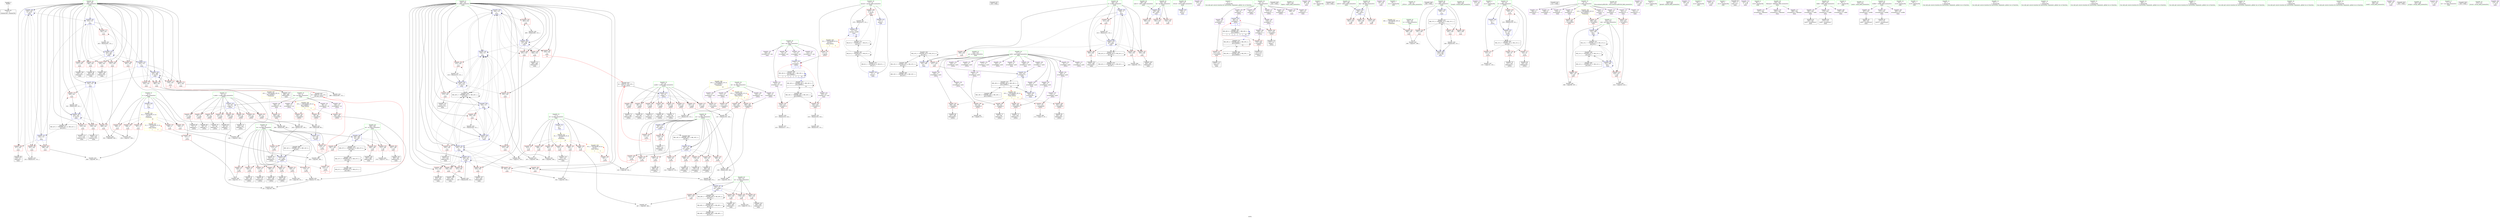 digraph "SVFG" {
	label="SVFG";

	Node0x56473b568910 [shape=record,color=grey,label="{NodeID: 0\nNullPtr}"];
	Node0x56473b568910 -> Node0x56473b5a1110[style=solid];
	Node0x56473b5baca0 [shape=record,color=grey,label="{NodeID: 443\n308 = cmp(306, 307, )\n}"];
	Node0x56473b5b3410 [shape=record,color=blue,label="{NodeID: 360\n242\<--151\ni\<--\nmain\n}"];
	Node0x56473b5b3410 -> Node0x56473b5aef70[style=dashed];
	Node0x56473b5b3410 -> Node0x56473b5af040[style=dashed];
	Node0x56473b5b3410 -> Node0x56473b5af110[style=dashed];
	Node0x56473b5b3410 -> Node0x56473b5af1e0[style=dashed];
	Node0x56473b5b3410 -> Node0x56473b5b3680[style=dashed];
	Node0x56473b5b3410 -> Node0x56473b5d0320[style=dashed];
	Node0x56473b5af040 [shape=record,color=red,label="{NodeID: 277\n510\<--242\n\<--i\nmain\n}"];
	Node0x56473b5af040 -> Node0x56473b5a0380[style=solid];
	Node0x56473b5a2e80 [shape=record,color=red,label="{NodeID: 194\n462\<--7\n\<--m\nmain\n}"];
	Node0x56473b5a2e80 -> Node0x56473b5bafa0[style=solid];
	Node0x56473b5a01e0 [shape=record,color=black,label="{NodeID: 111\n469\<--468\nidxprom92\<--\nmain\n}"];
	Node0x56473b5866d0 [shape=record,color=green,label="{NodeID: 28\n19\<--20\nans\<--ans_field_insensitive\nGlob }"];
	Node0x56473b5866d0 -> Node0x56473b5a6810[style=solid];
	Node0x56473b5866d0 -> Node0x56473b5a68e0[style=solid];
	Node0x56473b5866d0 -> Node0x56473b5a69b0[style=solid];
	Node0x56473b5866d0 -> Node0x56473b5a6a80[style=solid];
	Node0x56473b5866d0 -> Node0x56473b5a6b50[style=solid];
	Node0x56473b5866d0 -> Node0x56473b5a6c20[style=solid];
	Node0x56473b607d60 [shape=record,color=black,label="{NodeID: 637\n259 = PHI()\n}"];
	Node0x56473b5b0700 [shape=record,color=red,label="{NodeID: 305\n378\<--250\n\<--ny\nmain\n}"];
	Node0x56473b5b0700 -> Node0x56473b5bbba0[style=solid];
	Node0x56473b5a4540 [shape=record,color=red,label="{NodeID: 222\n156\<--57\n\<--nx\n_Z2f1ii\n}"];
	Node0x56473b5a4540 -> Node0x56473b5bb120[style=solid];
	Node0x56473b5a5ff0 [shape=record,color=purple,label="{NodeID: 139\n430\<--11\narrayidx75\<--path\nmain\n}"];
	Node0x56473b5a0b70 [shape=record,color=green,label="{NodeID: 56\n280\<--281\ncall12\<--call12_field_insensitive\nmain\n}"];
	Node0x56473b5a0b70 -> Node0x56473b5b1ef0[style=solid];
	Node0x56473b5b1e20 [shape=record,color=blue,label="{NodeID: 333\n226\<--5\nretval\<--\nmain\n}"];
	Node0x56473b5ada50 [shape=record,color=red,label="{NodeID: 250\n196\<--195\n\<--arrayidx62\n_Z2f1ii\n}"];
	Node0x56473b5ada50 -> Node0x56473b5a2660[style=solid];
	Node0x56473b5a76b0 [shape=record,color=purple,label="{NodeID: 167\n279\<--32\n\<--.str.3\nmain\n}"];
	Node0x56473b5a2320 [shape=record,color=black,label="{NodeID: 84\n179\<--178\nidxprom52\<--\n_Z2f1ii\n}"];
	Node0x56473b568710 [shape=record,color=green,label="{NodeID: 1\n5\<--1\n\<--dummyObj\nCan only get source location for instruction, argument, global var or function.}"];
	Node0x56473b5bae20 [shape=record,color=grey,label="{NodeID: 444\n314 = cmp(312, 313, )\n}"];
	Node0x56473b5b34e0 [shape=record,color=blue,label="{NodeID: 361\n244\<--151\nj\<--\nmain\n}"];
	Node0x56473b5b34e0 -> Node0x56473b5afd40[style=dashed];
	Node0x56473b5b34e0 -> Node0x56473b5afe10[style=dashed];
	Node0x56473b5b34e0 -> Node0x56473b5afee0[style=dashed];
	Node0x56473b5b34e0 -> Node0x56473b5b34e0[style=dashed];
	Node0x56473b5b34e0 -> Node0x56473b5b35b0[style=dashed];
	Node0x56473b5b34e0 -> Node0x56473b5d0820[style=dashed];
	Node0x56473b5af110 [shape=record,color=red,label="{NodeID: 278\n528\<--242\n\<--i\nmain\n}"];
	Node0x56473b5af110 -> Node0x56473b5a0520[style=solid];
	Node0x56473b5a2f50 [shape=record,color=red,label="{NodeID: 195\n506\<--7\n\<--m\nmain\n}"];
	Node0x56473b5a2f50 -> Node0x56473b5bbea0[style=solid];
	Node0x56473b5a02b0 [shape=record,color=black,label="{NodeID: 112\n472\<--471\ntobool\<--\nmain\n}"];
	Node0x56473b5867d0 [shape=record,color=green,label="{NodeID: 29\n21\<--22\nanscnt\<--anscnt_field_insensitive\nGlob }"];
	Node0x56473b5867d0 -> Node0x56473b5a30f0[style=solid];
	Node0x56473b5867d0 -> Node0x56473b5a31c0[style=solid];
	Node0x56473b5867d0 -> Node0x56473b5b1500[style=solid];
	Node0x56473b5867d0 -> Node0x56473b5b2f30[style=solid];
	Node0x56473b5867d0 -> Node0x56473b5b31a0[style=solid];
	Node0x56473b607e60 [shape=record,color=black,label="{NodeID: 638\n292 = PHI()\n}"];
	Node0x56473b5b07d0 [shape=record,color=red,label="{NodeID: 306\n385\<--250\n\<--ny\nmain\n}"];
	Node0x56473b5b07d0 -> Node0x56473b5bc1a0[style=solid];
	Node0x56473b5a4610 [shape=record,color=red,label="{NodeID: 223\n165\<--57\n\<--nx\n_Z2f1ii\n}"];
	Node0x56473b5a4610 -> Node0x56473b5a20b0[style=solid];
	Node0x56473b5a60c0 [shape=record,color=purple,label="{NodeID: 140\n433\<--11\narrayidx77\<--path\nmain\n}"];
	Node0x56473b5a60c0 -> Node0x56473b5b2cc0[style=solid];
	Node0x56473b5a0c40 [shape=record,color=green,label="{NodeID: 57\n282\<--283\nfopen\<--fopen_field_insensitive\n}"];
	Node0x56473b5b1ef0 [shape=record,color=blue,label="{NodeID: 334\n234\<--280\nfp\<--call12\nmain\n}"];
	Node0x56473b5b1ef0 -> Node0x56473b5adcc0[style=dashed];
	Node0x56473b5b1ef0 -> Node0x56473b5add90[style=dashed];
	Node0x56473b5b1ef0 -> Node0x56473b5ade60[style=dashed];
	Node0x56473b5adb20 [shape=record,color=red,label="{NodeID: 251\n199\<--198\n\<--arrayidx64\n_Z2f1ii\n}"];
	Node0x56473b5adb20 -> Node0x56473b5ba6a0[style=solid];
	Node0x56473b5a7780 [shape=record,color=purple,label="{NodeID: 168\n286\<--34\n\<--.str.4\nmain\n}"];
	Node0x56473b5a23f0 [shape=record,color=black,label="{NodeID: 85\n182\<--181\nidxprom54\<--\n_Z2f1ii\n}"];
	Node0x56473b568ec0 [shape=record,color=green,label="{NodeID: 2\n26\<--1\n.str\<--dummyObj\nGlob }"];
	Node0x56473b5bafa0 [shape=record,color=grey,label="{NodeID: 445\n463 = cmp(461, 462, )\n}"];
	Node0x56473b5b35b0 [shape=record,color=blue,label="{NodeID: 362\n244\<--524\nj\<--inc117\nmain\n}"];
	Node0x56473b5b35b0 -> Node0x56473b5afd40[style=dashed];
	Node0x56473b5b35b0 -> Node0x56473b5afe10[style=dashed];
	Node0x56473b5b35b0 -> Node0x56473b5afee0[style=dashed];
	Node0x56473b5b35b0 -> Node0x56473b5b34e0[style=dashed];
	Node0x56473b5b35b0 -> Node0x56473b5b35b0[style=dashed];
	Node0x56473b5b35b0 -> Node0x56473b5d0820[style=dashed];
	Node0x56473b5af1e0 [shape=record,color=red,label="{NodeID: 279\n540\<--242\n\<--i\nmain\n}"];
	Node0x56473b5af1e0 -> Node0x56473b5b9920[style=solid];
	Node0x56473b5a3020 [shape=record,color=red,label="{NodeID: 196\n531\<--7\n\<--m\nmain\n}"];
	Node0x56473b5a3020 -> Node0x56473b5a4d40[style=solid];
	Node0x56473b5a0380 [shape=record,color=black,label="{NodeID: 113\n511\<--510\nidxprom110\<--\nmain\n}"];
	Node0x56473b5868d0 [shape=record,color=green,label="{NodeID: 30\n23\<--25\nv\<--v_field_insensitive\nGlob }"];
	Node0x56473b5868d0 -> Node0x56473b5a6cf0[style=solid];
	Node0x56473b5868d0 -> Node0x56473b5a6dc0[style=solid];
	Node0x56473b5868d0 -> Node0x56473b5a6e90[style=solid];
	Node0x56473b5868d0 -> Node0x56473b5a6f60[style=solid];
	Node0x56473b5868d0 -> Node0x56473b5a7030[style=solid];
	Node0x56473b5868d0 -> Node0x56473b5a7100[style=solid];
	Node0x56473b5868d0 -> Node0x56473b5a71d0[style=solid];
	Node0x56473b5868d0 -> Node0x56473b5a72a0[style=solid];
	Node0x56473b5868d0 -> Node0x56473b5a7370[style=solid];
	Node0x56473b607f60 [shape=record,color=black,label="{NodeID: 639\n324 = PHI()\n}"];
	Node0x56473b5cf330 [shape=record,color=black,label="{NodeID: 473\nMR_24V_4 = PHI(MR_24V_5, MR_24V_3, )\npts\{200000 \}\n|{|<s4>14}}"];
	Node0x56473b5cf330 -> Node0x56473b5b1190[style=dashed];
	Node0x56473b5cf330 -> Node0x56473b5b1260[style=dashed];
	Node0x56473b5cf330 -> Node0x56473b5cf330[style=dashed];
	Node0x56473b5cf330 -> Node0x56473b5d2b20[style=dashed];
	Node0x56473b5cf330:s4 -> Node0x56473b5b1870[style=dashed,color=red];
	Node0x56473b5b08a0 [shape=record,color=red,label="{NodeID: 307\n394\<--250\n\<--ny\nmain\n}"];
	Node0x56473b5b08a0 -> Node0x56473b59fb60[style=solid];
	Node0x56473b5a46e0 [shape=record,color=red,label="{NodeID: 224\n174\<--57\n\<--nx\n_Z2f1ii\n}"];
	Node0x56473b5a46e0 -> Node0x56473b5b9f20[style=solid];
	Node0x56473b5a6190 [shape=record,color=purple,label="{NodeID: 141\n98\<--13\narrayidx16\<--dx\n_Z2f1ii\n}"];
	Node0x56473b5a6190 -> Node0x56473b5ad300[style=solid];
	Node0x56473b5a0d40 [shape=record,color=green,label="{NodeID: 58\n287\<--288\ncall14\<--call14_field_insensitive\nmain\n}"];
	Node0x56473b5a0d40 -> Node0x56473b5b1fc0[style=solid];
	Node0x56473b5b8760 [shape=record,color=grey,label="{NodeID: 418\n327 = Binary(326, 151, )\n}"];
	Node0x56473b5b8760 -> Node0x56473b5b2300[style=solid];
	Node0x56473b5b1fc0 [shape=record,color=blue,label="{NodeID: 335\n236\<--287\nofp\<--call14\nmain\n}"];
	Node0x56473b5b1fc0 -> Node0x56473b5adf30[style=dashed];
	Node0x56473b5b1fc0 -> Node0x56473b5ae000[style=dashed];
	Node0x56473b5b1fc0 -> Node0x56473b5ae0d0[style=dashed];
	Node0x56473b5adbf0 [shape=record,color=red,label="{NodeID: 252\n210\<--209\n\<--arrayidx71\n_Z2f1ii\n}"];
	Node0x56473b5adbf0 -> Node0x56473b5a28d0[style=solid];
	Node0x56473b5a7850 [shape=record,color=purple,label="{NodeID: 169\n291\<--36\n\<--.str.5\nmain\n}"];
	Node0x56473b5a24c0 [shape=record,color=black,label="{NodeID: 86\n191\<--190\nidxprom59\<--\n_Z2f1ii\n}"];
	Node0x56473b5692d0 [shape=record,color=green,label="{NodeID: 3\n28\<--1\n.str.1\<--dummyObj\nGlob }"];
	Node0x56473b5bb120 [shape=record,color=grey,label="{NodeID: 446\n158 = cmp(156, 157, )\n}"];
	Node0x56473b5b3680 [shape=record,color=blue,label="{NodeID: 363\n242\<--541\ni\<--inc127\nmain\n}"];
	Node0x56473b5b3680 -> Node0x56473b5aef70[style=dashed];
	Node0x56473b5b3680 -> Node0x56473b5af040[style=dashed];
	Node0x56473b5b3680 -> Node0x56473b5af110[style=dashed];
	Node0x56473b5b3680 -> Node0x56473b5af1e0[style=dashed];
	Node0x56473b5b3680 -> Node0x56473b5b3680[style=dashed];
	Node0x56473b5b3680 -> Node0x56473b5d0320[style=dashed];
	Node0x56473b5af2b0 [shape=record,color=red,label="{NodeID: 280\n312\<--244\n\<--j\nmain\n}"];
	Node0x56473b5af2b0 -> Node0x56473b5bae20[style=solid];
	Node0x56473b5a30f0 [shape=record,color=red,label="{NodeID: 197\n71\<--21\n\<--anscnt\n_Z2f1ii\n}"];
	Node0x56473b5a30f0 -> Node0x56473b5b1870[style=solid];
	Node0x56473b5a0450 [shape=record,color=black,label="{NodeID: 114\n514\<--513\nidxprom112\<--\nmain\n}"];
	Node0x56473b586e00 [shape=record,color=green,label="{NodeID: 31\n46\<--47\n_Z2f1ii\<--_Z2f1ii_field_insensitive\n}"];
	Node0x56473b608060 [shape=record,color=black,label="{NodeID: 640\n494 = PHI()\n}"];
	Node0x56473b5e5320 [shape=record,color=yellow,style=double,label="{NodeID: 557\n39V_1 = ENCHI(MR_39V_0)\npts\{241 \}\nFun[main]}"];
	Node0x56473b5e5320 -> Node0x56473b5ae410[style=dashed];
	Node0x56473b5cf420 [shape=record,color=black,label="{NodeID: 474\nMR_26V_4 = PHI(MR_26V_5, MR_26V_3, )\npts\{250000 \}\n|{|<s3>14}}"];
	Node0x56473b5cf420 -> Node0x56473b5b10c0[style=dashed];
	Node0x56473b5cf420 -> Node0x56473b5cf420[style=dashed];
	Node0x56473b5cf420 -> Node0x56473b5d3020[style=dashed];
	Node0x56473b5cf420:s3 -> Node0x56473b5b17a0[style=dashed,color=red];
	Node0x56473b5b0970 [shape=record,color=red,label="{NodeID: 308\n403\<--250\n\<--ny\nmain\n}"];
	Node0x56473b5b0970 -> Node0x56473b59fd00[style=solid];
	Node0x56473b5a47b0 [shape=record,color=red,label="{NodeID: 225\n175\<--57\n\<--nx\n_Z2f1ii\n}"];
	Node0x56473b5a47b0 -> Node0x56473b5a2250[style=solid];
	Node0x56473b5a6260 [shape=record,color=purple,label="{NodeID: 142\n138\<--13\narrayidx32\<--dx\n_Z2f1ii\n}"];
	Node0x56473b5a6260 -> Node0x56473b5ad640[style=solid];
	Node0x56473b5a0e10 [shape=record,color=green,label="{NodeID: 59\n293\<--294\nfscanf\<--fscanf_field_insensitive\n}"];
	Node0x56473b5b88a0 [shape=record,color=grey,label="{NodeID: 419\n332 = Binary(331, 151, )\n}"];
	Node0x56473b5b88a0 -> Node0x56473b5b23d0[style=solid];
	Node0x56473b5b2090 [shape=record,color=blue,label="{NodeID: 336\n238\<--151\nt\<--\nmain\n}"];
	Node0x56473b5b2090 -> Node0x56473b5cfe20[style=dashed];
	Node0x56473b5adcc0 [shape=record,color=red,label="{NodeID: 253\n290\<--234\n\<--fp\nmain\n}"];
	Node0x56473b5a7920 [shape=record,color=purple,label="{NodeID: 170\n323\<--36\n\<--.str.5\nmain\n}"];
	Node0x56473b5a2590 [shape=record,color=black,label="{NodeID: 87\n194\<--193\nidxprom61\<--\n_Z2f1ii\n}"];
	Node0x56473b569360 [shape=record,color=green,label="{NodeID: 4\n30\<--1\n.str.2\<--dummyObj\nGlob }"];
	Node0x56473b5bb2a0 [shape=record,color=grey,label="{NodeID: 447\n132 = cmp(131, 133, )\n}"];
	Node0x56473b5b3750 [shape=record,color=blue,label="{NodeID: 364\n238\<--546\nt\<--inc130\nmain\n}"];
	Node0x56473b5b3750 -> Node0x56473b5cfe20[style=dashed];
	Node0x56473b5af380 [shape=record,color=red,label="{NodeID: 281\n320\<--244\n\<--j\nmain\n}"];
	Node0x56473b5af380 -> Node0x56473b59f680[style=solid];
	Node0x56473b5a31c0 [shape=record,color=red,label="{NodeID: 198\n475\<--21\n\<--anscnt\nmain\n}"];
	Node0x56473b5a31c0 -> Node0x56473b5ba9a0[style=solid];
	Node0x56473b5a0520 [shape=record,color=black,label="{NodeID: 115\n529\<--528\nidxprom119\<--\nmain\n}"];
	Node0x56473b586f00 [shape=record,color=green,label="{NodeID: 32\n51\<--52\nx.addr\<--x.addr_field_insensitive\n_Z2f1ii\n}"];
	Node0x56473b586f00 -> Node0x56473b5a3290[style=solid];
	Node0x56473b586f00 -> Node0x56473b5a3360[style=solid];
	Node0x56473b586f00 -> Node0x56473b5a3430[style=solid];
	Node0x56473b586f00 -> Node0x56473b5a3500[style=solid];
	Node0x56473b586f00 -> Node0x56473b5a35d0[style=solid];
	Node0x56473b586f00 -> Node0x56473b5a36a0[style=solid];
	Node0x56473b586f00 -> Node0x56473b5a3770[style=solid];
	Node0x56473b586f00 -> Node0x56473b5a3840[style=solid];
	Node0x56473b586f00 -> Node0x56473b5b1600[style=solid];
	Node0x56473b608160 [shape=record,color=black,label="{NodeID: 641\n521 = PHI()\n}"];
	Node0x56473b5cf920 [shape=record,color=black,label="{NodeID: 475\nMR_6V_2 = PHI(MR_6V_4, MR_6V_1, )\npts\{22 \}\n}"];
	Node0x56473b5cf920 -> Node0x56473b5b2f30[style=dashed];
	Node0x56473b5b0a40 [shape=record,color=red,label="{NodeID: 309\n390\<--252\n\<--mh\nmain\n}"];
	Node0x56473b5b0a40 -> Node0x56473b5bcda0[style=solid];
	Node0x56473b5a4880 [shape=record,color=red,label="{NodeID: 226\n190\<--57\n\<--nx\n_Z2f1ii\n}"];
	Node0x56473b5a4880 -> Node0x56473b5a24c0[style=solid];
	Node0x56473b5a6330 [shape=record,color=purple,label="{NodeID: 143\n183\<--13\narrayidx55\<--dx\n_Z2f1ii\n}"];
	Node0x56473b5a6330 -> Node0x56473b5ad980[style=solid];
	Node0x56473b5a0f10 [shape=record,color=green,label="{NodeID: 60\n451\<--452\nllvm.memset.p0i8.i64\<--llvm.memset.p0i8.i64_field_insensitive\n}"];
	Node0x56473b5b8a20 [shape=record,color=grey,label="{NodeID: 420\n140 = Binary(135, 139, )\n}"];
	Node0x56473b5b8a20 -> Node0x56473b5b1bb0[style=solid];
	Node0x56473b5b2160 [shape=record,color=blue,label="{NodeID: 337\n242\<--151\ni\<--\nmain\n}"];
	Node0x56473b5b2160 -> Node0x56473b5ae4e0[style=dashed];
	Node0x56473b5b2160 -> Node0x56473b5ae5b0[style=dashed];
	Node0x56473b5b2160 -> Node0x56473b5ae680[style=dashed];
	Node0x56473b5b2160 -> Node0x56473b5b23d0[style=dashed];
	Node0x56473b5b2160 -> Node0x56473b5b24a0[style=dashed];
	Node0x56473b5add90 [shape=record,color=red,label="{NodeID: 254\n301\<--234\n\<--fp\nmain\n}"];
	Node0x56473b5a79f0 [shape=record,color=purple,label="{NodeID: 171\n302\<--38\n\<--.str.6\nmain\n}"];
	Node0x56473b5a2660 [shape=record,color=black,label="{NodeID: 88\n197\<--196\nidxprom63\<--\n_Z2f1ii\n}"];
	Node0x56473b59f1e0 [shape=record,color=green,label="{NodeID: 5\n32\<--1\n.str.3\<--dummyObj\nGlob }"];
	Node0x56473b5bb420 [shape=record,color=grey,label="{NodeID: 448\n501 = cmp(499, 500, )\n}"];
	Node0x56473b5af450 [shape=record,color=red,label="{NodeID: 282\n326\<--244\n\<--j\nmain\n}"];
	Node0x56473b5af450 -> Node0x56473b5b8760[style=solid];
	Node0x56473b5a3290 [shape=record,color=red,label="{NodeID: 199\n63\<--51\n\<--x.addr\n_Z2f1ii\n}"];
	Node0x56473b5a3290 -> Node0x56473b5a12e0[style=solid];
	Node0x56473b5a4d40 [shape=record,color=black,label="{NodeID: 116\n532\<--531\nidxprom121\<--\nmain\n}"];
	Node0x56473b586fd0 [shape=record,color=green,label="{NodeID: 33\n53\<--54\ny.addr\<--y.addr_field_insensitive\n_Z2f1ii\n}"];
	Node0x56473b586fd0 -> Node0x56473b5a3910[style=solid];
	Node0x56473b586fd0 -> Node0x56473b5a39e0[style=solid];
	Node0x56473b586fd0 -> Node0x56473b5a3ab0[style=solid];
	Node0x56473b586fd0 -> Node0x56473b5a3b80[style=solid];
	Node0x56473b586fd0 -> Node0x56473b5a3c50[style=solid];
	Node0x56473b586fd0 -> Node0x56473b5a3d20[style=solid];
	Node0x56473b586fd0 -> Node0x56473b5a3df0[style=solid];
	Node0x56473b586fd0 -> Node0x56473b5a3ec0[style=solid];
	Node0x56473b586fd0 -> Node0x56473b5b16d0[style=solid];
	Node0x56473b608260 [shape=record,color=black,label="{NodeID: 642\n49 = PHI(124, 213, 478, )\n0th arg _Z2f1ii }"];
	Node0x56473b608260 -> Node0x56473b5b1600[style=solid];
	Node0x56473b5cfe20 [shape=record,color=black,label="{NodeID: 476\nMR_37V_3 = PHI(MR_37V_4, MR_37V_2, )\npts\{239 \}\n}"];
	Node0x56473b5cfe20 -> Node0x56473b5ae1a0[style=dashed];
	Node0x56473b5cfe20 -> Node0x56473b5ae270[style=dashed];
	Node0x56473b5cfe20 -> Node0x56473b5ae340[style=dashed];
	Node0x56473b5cfe20 -> Node0x56473b5b3750[style=dashed];
	Node0x56473b5b0b10 [shape=record,color=red,label="{NodeID: 310\n416\<--252\n\<--mh\nmain\n}"];
	Node0x56473b5b0b10 -> Node0x56473b5bcaa0[style=solid];
	Node0x56473b5a4950 [shape=record,color=red,label="{NodeID: 227\n204\<--57\n\<--nx\n_Z2f1ii\n}"];
	Node0x56473b5a4950 -> Node0x56473b5a2730[style=solid];
	Node0x56473b5a6400 [shape=record,color=purple,label="{NodeID: 144\n364\<--13\narrayidx43\<--dx\nmain\n}"];
	Node0x56473b5a6400 -> Node0x56473b5b0cb0[style=solid];
	Node0x56473b5a1010 [shape=record,color=green,label="{NodeID: 61\n495\<--496\nfprintf\<--fprintf_field_insensitive\n}"];
	Node0x56473b5b8ba0 [shape=record,color=grey,label="{NodeID: 421\n147 = Binary(142, 146, )\n}"];
	Node0x56473b5b8ba0 -> Node0x56473b5b1c80[style=solid];
	Node0x56473b5b2230 [shape=record,color=blue,label="{NodeID: 338\n244\<--151\nj\<--\nmain\n}"];
	Node0x56473b5b2230 -> Node0x56473b5af2b0[style=dashed];
	Node0x56473b5b2230 -> Node0x56473b5af380[style=dashed];
	Node0x56473b5b2230 -> Node0x56473b5af450[style=dashed];
	Node0x56473b5b2230 -> Node0x56473b5b2230[style=dashed];
	Node0x56473b5b2230 -> Node0x56473b5b2300[style=dashed];
	Node0x56473b5b2230 -> Node0x56473b5b2570[style=dashed];
	Node0x56473b5b2230 -> Node0x56473b5b30d0[style=dashed];
	Node0x56473b5b2230 -> Node0x56473b5b34e0[style=dashed];
	Node0x56473b5b2230 -> Node0x56473b5d0820[style=dashed];
	Node0x56473b5ade60 [shape=record,color=red,label="{NodeID: 255\n316\<--234\n\<--fp\nmain\n}"];
	Node0x56473b5a7ac0 [shape=record,color=purple,label="{NodeID: 172\n493\<--40\n\<--.str.7\nmain\n}"];
	Node0x56473b5a2730 [shape=record,color=black,label="{NodeID: 89\n205\<--204\nidxprom68\<--\n_Z2f1ii\n}"];
	Node0x56473b59f270 [shape=record,color=green,label="{NodeID: 6\n34\<--1\n.str.4\<--dummyObj\nGlob }"];
	Node0x56473b5bb5a0 [shape=record,color=grey,label="{NodeID: 449\n154 = cmp(153, 151, )\n}"];
	Node0x56473b5af520 [shape=record,color=red,label="{NodeID: 283\n343\<--244\n\<--j\nmain\n}"];
	Node0x56473b5af520 -> Node0x56473b5bc920[style=solid];
	Node0x56473b5a3360 [shape=record,color=red,label="{NodeID: 200\n72\<--51\n\<--x.addr\n_Z2f1ii\n}"];
	Node0x56473b5a3360 -> Node0x56473b5a1480[style=solid];
	Node0x56473b5a4e10 [shape=record,color=purple,label="{NodeID: 117\n319\<--9\narrayidx\<--a\nmain\n}"];
	Node0x56473b5870a0 [shape=record,color=green,label="{NodeID: 34\n55\<--56\nk\<--k_field_insensitive\n_Z2f1ii\n}"];
	Node0x56473b5870a0 -> Node0x56473b5a3f90[style=solid];
	Node0x56473b5870a0 -> Node0x56473b5a4060[style=solid];
	Node0x56473b5870a0 -> Node0x56473b5a4130[style=solid];
	Node0x56473b5870a0 -> Node0x56473b5a4200[style=solid];
	Node0x56473b5870a0 -> Node0x56473b5b1ae0[style=solid];
	Node0x56473b5870a0 -> Node0x56473b5b1d50[style=solid];
	Node0x56473b6085b0 [shape=record,color=black,label="{NodeID: 643\n50 = PHI(125, 214, 479, )\n1st arg _Z2f1ii }"];
	Node0x56473b6085b0 -> Node0x56473b5b16d0[style=solid];
	Node0x56473b5d0320 [shape=record,color=black,label="{NodeID: 477\nMR_41V_2 = PHI(MR_41V_13, MR_41V_1, )\npts\{243 \}\n}"];
	Node0x56473b5d0320 -> Node0x56473b5b2160[style=dashed];
	Node0x56473b5b0be0 [shape=record,color=red,label="{NodeID: 311\n427\<--254\n\<--pt\nmain\n}"];
	Node0x56473b5b0be0 -> Node0x56473b5b2cc0[style=solid];
	Node0x56473b5a4a20 [shape=record,color=red,label="{NodeID: 228\n213\<--57\n\<--nx\n_Z2f1ii\n|{<s0>2}}"];
	Node0x56473b5a4a20:s0 -> Node0x56473b608260[style=solid,color=red];
	Node0x56473b5a64d0 [shape=record,color=purple,label="{NodeID: 145\n111\<--15\narrayidx22\<--dy\n_Z2f1ii\n}"];
	Node0x56473b5a64d0 -> Node0x56473b5ad4a0[style=solid];
	Node0x56473b5a1110 [shape=record,color=black,label="{NodeID: 62\n2\<--3\ndummyVal\<--dummyVal\n}"];
	Node0x56473b5b8d20 [shape=record,color=grey,label="{NodeID: 422\n373 = Binary(368, 372, )\n}"];
	Node0x56473b5b8d20 -> Node0x56473b5b2980[style=solid];
	Node0x56473b5b2300 [shape=record,color=blue,label="{NodeID: 339\n244\<--327\nj\<--inc\nmain\n}"];
	Node0x56473b5b2300 -> Node0x56473b5af2b0[style=dashed];
	Node0x56473b5b2300 -> Node0x56473b5af380[style=dashed];
	Node0x56473b5b2300 -> Node0x56473b5af450[style=dashed];
	Node0x56473b5b2300 -> Node0x56473b5b2230[style=dashed];
	Node0x56473b5b2300 -> Node0x56473b5b2300[style=dashed];
	Node0x56473b5b2300 -> Node0x56473b5b2570[style=dashed];
	Node0x56473b5b2300 -> Node0x56473b5b30d0[style=dashed];
	Node0x56473b5b2300 -> Node0x56473b5b34e0[style=dashed];
	Node0x56473b5b2300 -> Node0x56473b5d0820[style=dashed];
	Node0x56473b5adf30 [shape=record,color=red,label="{NodeID: 256\n491\<--236\n\<--ofp\nmain\n}"];
	Node0x56473b5a7b90 [shape=record,color=purple,label="{NodeID: 173\n520\<--42\n\<--.str.8\nmain\n}"];
	Node0x56473b5a2800 [shape=record,color=black,label="{NodeID: 90\n208\<--207\nidxprom70\<--\n_Z2f1ii\n}"];
	Node0x56473b5696c0 [shape=record,color=green,label="{NodeID: 7\n36\<--1\n.str.5\<--dummyObj\nGlob }"];
	Node0x56473b5e2330 [shape=record,color=black,label="{NodeID: 533\nMR_47V_5 = PHI(MR_47V_6, MR_47V_4, )\npts\{249 \}\n}"];
	Node0x56473b5e2330 -> Node0x56473b5b28b0[style=dashed];
	Node0x56473b5e2330 -> Node0x56473b5d9420[style=dashed];
	Node0x56473b5e2330 -> Node0x56473b5e2330[style=dashed];
	Node0x56473b5bb720 [shape=record,color=grey,label="{NodeID: 450\n457 = cmp(455, 456, )\n}"];
	Node0x56473b5af5f0 [shape=record,color=red,label="{NodeID: 284\n352\<--244\n\<--j\nmain\n}"];
	Node0x56473b5af5f0 -> Node0x56473b59f820[style=solid];
	Node0x56473b5a3430 [shape=record,color=red,label="{NodeID: 201\n79\<--51\n\<--x.addr\n_Z2f1ii\n}"];
	Node0x56473b5a3430 -> Node0x56473b5a1620[style=solid];
	Node0x56473b5a4ee0 [shape=record,color=purple,label="{NodeID: 118\n322\<--9\narrayidx24\<--a\nmain\n}"];
	Node0x56473b587170 [shape=record,color=green,label="{NodeID: 35\n57\<--58\nnx\<--nx_field_insensitive\n_Z2f1ii\n}"];
	Node0x56473b587170 -> Node0x56473b5a42d0[style=solid];
	Node0x56473b587170 -> Node0x56473b5a43a0[style=solid];
	Node0x56473b587170 -> Node0x56473b5a4470[style=solid];
	Node0x56473b587170 -> Node0x56473b5a4540[style=solid];
	Node0x56473b587170 -> Node0x56473b5a4610[style=solid];
	Node0x56473b587170 -> Node0x56473b5a46e0[style=solid];
	Node0x56473b587170 -> Node0x56473b5a47b0[style=solid];
	Node0x56473b587170 -> Node0x56473b5a4880[style=solid];
	Node0x56473b587170 -> Node0x56473b5a4950[style=solid];
	Node0x56473b587170 -> Node0x56473b5a4a20[style=solid];
	Node0x56473b587170 -> Node0x56473b5b1940[style=solid];
	Node0x56473b587170 -> Node0x56473b5b1bb0[style=solid];
	Node0x56473b5d0820 [shape=record,color=black,label="{NodeID: 478\nMR_43V_2 = PHI(MR_43V_15, MR_43V_1, )\npts\{245 \}\n}"];
	Node0x56473b5d0820 -> Node0x56473b5b2230[style=dashed];
	Node0x56473b5d0820 -> Node0x56473b5b2570[style=dashed];
	Node0x56473b5d0820 -> Node0x56473b5b30d0[style=dashed];
	Node0x56473b5d0820 -> Node0x56473b5b34e0[style=dashed];
	Node0x56473b5d0820 -> Node0x56473b5d0820[style=dashed];
	Node0x56473b5b0cb0 [shape=record,color=red,label="{NodeID: 312\n365\<--364\n\<--arrayidx43\nmain\n}"];
	Node0x56473b5b0cb0 -> Node0x56473b5ba820[style=solid];
	Node0x56473b5a4af0 [shape=record,color=red,label="{NodeID: 229\n118\<--59\n\<--ny\n_Z2f1ii\n}"];
	Node0x56473b5a4af0 -> Node0x56473b5a1d70[style=solid];
	Node0x56473b5a65a0 [shape=record,color=purple,label="{NodeID: 146\n145\<--15\narrayidx35\<--dy\n_Z2f1ii\n}"];
	Node0x56473b5a65a0 -> Node0x56473b5ad710[style=solid];
	Node0x56473b5a1210 [shape=record,color=black,label="{NodeID: 63\n225\<--5\nmain_ret\<--\nmain\n}"];
	Node0x56473b5d9420 [shape=record,color=black,label="{NodeID: 506\nMR_47V_3 = PHI(MR_47V_4, MR_47V_2, )\npts\{249 \}\n}"];
	Node0x56473b5d9420 -> Node0x56473b5d1220[style=dashed];
	Node0x56473b5d9420 -> Node0x56473b5d9420[style=dashed];
	Node0x56473b5d9420 -> Node0x56473b5e2330[style=dashed];
	Node0x56473b5b8ea0 [shape=record,color=grey,label="{NodeID: 423\n100 = Binary(89, 99, )\n}"];
	Node0x56473b5b8ea0 -> Node0x56473b5b1940[style=solid];
	Node0x56473b5b23d0 [shape=record,color=blue,label="{NodeID: 340\n242\<--332\ni\<--inc27\nmain\n}"];
	Node0x56473b5b23d0 -> Node0x56473b5ae4e0[style=dashed];
	Node0x56473b5b23d0 -> Node0x56473b5ae5b0[style=dashed];
	Node0x56473b5b23d0 -> Node0x56473b5ae680[style=dashed];
	Node0x56473b5b23d0 -> Node0x56473b5b23d0[style=dashed];
	Node0x56473b5b23d0 -> Node0x56473b5b24a0[style=dashed];
	Node0x56473b5ae000 [shape=record,color=red,label="{NodeID: 257\n509\<--236\n\<--ofp\nmain\n}"];
	Node0x56473b5a7c60 [shape=record,color=purple,label="{NodeID: 174\n537\<--44\n\<--.str.9\nmain\n}"];
	Node0x56473b5a28d0 [shape=record,color=black,label="{NodeID: 91\n211\<--210\ntobool72\<--\n_Z2f1ii\n}"];
	Node0x56473b569750 [shape=record,color=green,label="{NodeID: 8\n38\<--1\n.str.6\<--dummyObj\nGlob }"];
	Node0x56473b5e2830 [shape=record,color=black,label="{NodeID: 534\nMR_49V_5 = PHI(MR_49V_6, MR_49V_4, )\npts\{251 \}\n}"];
	Node0x56473b5e2830 -> Node0x56473b5b2980[style=dashed];
	Node0x56473b5e2830 -> Node0x56473b5d9920[style=dashed];
	Node0x56473b5e2830 -> Node0x56473b5e2830[style=dashed];
	Node0x56473b5bb8a0 [shape=record,color=grey,label="{NodeID: 451\n162 = cmp(160, 161, )\n}"];
	Node0x56473b5af6c0 [shape=record,color=red,label="{NodeID: 285\n368\<--244\n\<--j\nmain\n}"];
	Node0x56473b5af6c0 -> Node0x56473b5b8d20[style=solid];
	Node0x56473b5a3500 [shape=record,color=red,label="{NodeID: 202\n89\<--51\n\<--x.addr\n_Z2f1ii\n}"];
	Node0x56473b5a3500 -> Node0x56473b5b8ea0[style=solid];
	Node0x56473b5a4fb0 [shape=record,color=purple,label="{NodeID: 119\n393\<--9\narrayidx54\<--a\nmain\n}"];
	Node0x56473b587240 [shape=record,color=green,label="{NodeID: 36\n59\<--60\nny\<--ny_field_insensitive\n_Z2f1ii\n}"];
	Node0x56473b587240 -> Node0x56473b5a4af0[style=solid];
	Node0x56473b587240 -> Node0x56473b5a4bc0[style=solid];
	Node0x56473b587240 -> Node0x56473b5acb20[style=solid];
	Node0x56473b587240 -> Node0x56473b5acbb0[style=solid];
	Node0x56473b587240 -> Node0x56473b5acc80[style=solid];
	Node0x56473b587240 -> Node0x56473b5acd50[style=solid];
	Node0x56473b587240 -> Node0x56473b5ace20[style=solid];
	Node0x56473b587240 -> Node0x56473b5acef0[style=solid];
	Node0x56473b587240 -> Node0x56473b5acfc0[style=solid];
	Node0x56473b587240 -> Node0x56473b5ad090[style=solid];
	Node0x56473b587240 -> Node0x56473b5b1a10[style=solid];
	Node0x56473b587240 -> Node0x56473b5b1c80[style=solid];
	Node0x56473b5d0d20 [shape=record,color=black,label="{NodeID: 479\nMR_45V_2 = PHI(MR_45V_3, MR_45V_1, )\npts\{247 \}\n}"];
	Node0x56473b5d0d20 -> Node0x56473b5d0d20[style=dashed];
	Node0x56473b5d0d20 -> Node0x56473b5dfb60[style=dashed];
	Node0x56473b5b0d80 [shape=record,color=red,label="{NodeID: 313\n372\<--371\n\<--arrayidx45\nmain\n}"];
	Node0x56473b5b0d80 -> Node0x56473b5b8d20[style=solid];
	Node0x56473b5a4bc0 [shape=record,color=red,label="{NodeID: 230\n125\<--59\n\<--ny\n_Z2f1ii\n|{<s0>1}}"];
	Node0x56473b5a4bc0:s0 -> Node0x56473b6085b0[style=solid,color=red];
	Node0x56473b5a6670 [shape=record,color=purple,label="{NodeID: 147\n198\<--15\narrayidx64\<--dy\n_Z2f1ii\n}"];
	Node0x56473b5a6670 -> Node0x56473b5adb20[style=solid];
	Node0x56473b5a12e0 [shape=record,color=black,label="{NodeID: 64\n64\<--63\nidxprom\<--\n_Z2f1ii\n}"];
	Node0x56473b5d9920 [shape=record,color=black,label="{NodeID: 507\nMR_49V_3 = PHI(MR_49V_4, MR_49V_2, )\npts\{251 \}\n}"];
	Node0x56473b5d9920 -> Node0x56473b5d1720[style=dashed];
	Node0x56473b5d9920 -> Node0x56473b5d9920[style=dashed];
	Node0x56473b5d9920 -> Node0x56473b5e2830[style=dashed];
	Node0x56473b5b9020 [shape=record,color=grey,label="{NodeID: 424\n113 = Binary(102, 112, )\n}"];
	Node0x56473b5b9020 -> Node0x56473b5b1a10[style=solid];
	Node0x56473b5b24a0 [shape=record,color=blue,label="{NodeID: 341\n242\<--151\ni\<--\nmain\n}"];
	Node0x56473b5b24a0 -> Node0x56473b5ae750[style=dashed];
	Node0x56473b5b24a0 -> Node0x56473b5ae820[style=dashed];
	Node0x56473b5b24a0 -> Node0x56473b5ae8f0[style=dashed];
	Node0x56473b5b24a0 -> Node0x56473b5ae9c0[style=dashed];
	Node0x56473b5b24a0 -> Node0x56473b5aea90[style=dashed];
	Node0x56473b5b24a0 -> Node0x56473b5aeb60[style=dashed];
	Node0x56473b5b24a0 -> Node0x56473b5b2e60[style=dashed];
	Node0x56473b5b24a0 -> Node0x56473b5b3000[style=dashed];
	Node0x56473b5ae0d0 [shape=record,color=red,label="{NodeID: 258\n527\<--236\n\<--ofp\nmain\n}"];
	Node0x56473b5a7d30 [shape=record,color=purple,label="{NodeID: 175\n257\<--228\narraydecay\<--filename\nmain\n}"];
	Node0x56473b5a29a0 [shape=record,color=black,label="{NodeID: 92\n264\<--262\ncall3\<--arraydecay1\nmain\n}"];
	Node0x56473b569030 [shape=record,color=green,label="{NodeID: 9\n40\<--1\n.str.7\<--dummyObj\nGlob }"];
	Node0x56473b5bba20 [shape=record,color=grey,label="{NodeID: 452\n339 = cmp(337, 338, )\n}"];
	Node0x56473b5af790 [shape=record,color=red,label="{NodeID: 286\n420\<--244\n\<--j\nmain\n}"];
	Node0x56473b5af790 -> Node0x56473b59fea0[style=solid];
	Node0x56473b5a35d0 [shape=record,color=red,label="{NodeID: 203\n90\<--51\n\<--x.addr\n_Z2f1ii\n}"];
	Node0x56473b5a35d0 -> Node0x56473b5a17c0[style=solid];
	Node0x56473b5a5080 [shape=record,color=purple,label="{NodeID: 120\n396\<--9\narrayidx56\<--a\nmain\n}"];
	Node0x56473b5a5080 -> Node0x56473b5b0e50[style=solid];
	Node0x56473b587310 [shape=record,color=green,label="{NodeID: 37\n223\<--224\nmain\<--main_field_insensitive\n}"];
	Node0x56473b5d1220 [shape=record,color=black,label="{NodeID: 480\nMR_47V_2 = PHI(MR_47V_3, MR_47V_1, )\npts\{249 \}\n}"];
	Node0x56473b5d1220 -> Node0x56473b5d9420[style=dashed];
	Node0x56473b5b0e50 [shape=record,color=red,label="{NodeID: 314\n397\<--396\n\<--arrayidx56\nmain\n}"];
	Node0x56473b5b0e50 -> Node0x56473b5bcda0[style=solid];
	Node0x56473b5acb20 [shape=record,color=red,label="{NodeID: 231\n153\<--59\n\<--ny\n_Z2f1ii\n}"];
	Node0x56473b5acb20 -> Node0x56473b5bb5a0[style=solid];
	Node0x56473b5a6740 [shape=record,color=purple,label="{NodeID: 148\n371\<--15\narrayidx45\<--dy\nmain\n}"];
	Node0x56473b5a6740 -> Node0x56473b5b0d80[style=solid];
	Node0x56473b5a13b0 [shape=record,color=black,label="{NodeID: 65\n67\<--66\nidxprom1\<--\n_Z2f1ii\n}"];
	Node0x56473b5d9e20 [shape=record,color=black,label="{NodeID: 508\nMR_51V_3 = PHI(MR_51V_4, MR_51V_2, )\npts\{253 \}\n}"];
	Node0x56473b5d9e20 -> Node0x56473b5b2640[style=dashed];
	Node0x56473b5d9e20 -> Node0x56473b5d1c20[style=dashed];
	Node0x56473b5d9e20 -> Node0x56473b5d9e20[style=dashed];
	Node0x56473b5b91a0 [shape=record,color=grey,label="{NodeID: 425\n488 = Binary(487, 151, )\n}"];
	Node0x56473b5b91a0 -> Node0x56473b5b3340[style=solid];
	Node0x56473b5b2570 [shape=record,color=blue,label="{NodeID: 342\n244\<--151\nj\<--\nmain\n}"];
	Node0x56473b5b2570 -> Node0x56473b5af520[style=dashed];
	Node0x56473b5b2570 -> Node0x56473b5af5f0[style=dashed];
	Node0x56473b5b2570 -> Node0x56473b5af6c0[style=dashed];
	Node0x56473b5b2570 -> Node0x56473b5af790[style=dashed];
	Node0x56473b5b2570 -> Node0x56473b5af860[style=dashed];
	Node0x56473b5b2570 -> Node0x56473b5af930[style=dashed];
	Node0x56473b5b2570 -> Node0x56473b5b2570[style=dashed];
	Node0x56473b5b2570 -> Node0x56473b5b2d90[style=dashed];
	Node0x56473b5b2570 -> Node0x56473b5b30d0[style=dashed];
	Node0x56473b5b2570 -> Node0x56473b5b34e0[style=dashed];
	Node0x56473b5b2570 -> Node0x56473b5d0820[style=dashed];
	Node0x56473b5ae1a0 [shape=record,color=red,label="{NodeID: 259\n297\<--238\n\<--t\nmain\n}"];
	Node0x56473b5ae1a0 -> Node0x56473b5bab20[style=solid];
	Node0x56473b5a7e00 [shape=record,color=purple,label="{NodeID: 176\n263\<--228\narraydecay2\<--filename\nmain\n}"];
	Node0x56473b5a2a70 [shape=record,color=black,label="{NodeID: 93\n269\<--267\ncall6\<--arraydecay4\nmain\n}"];
	Node0x56473b569100 [shape=record,color=green,label="{NodeID: 10\n42\<--1\n.str.8\<--dummyObj\nGlob }"];
	Node0x56473b5e3230 [shape=record,color=black,label="{NodeID: 536\nMR_53V_5 = PHI(MR_53V_6, MR_53V_4, )\npts\{255 \}\n}"];
	Node0x56473b5e3230 -> Node0x56473b5b0be0[style=dashed];
	Node0x56473b5e3230 -> Node0x56473b5b2b20[style=dashed];
	Node0x56473b5e3230 -> Node0x56473b5da320[style=dashed];
	Node0x56473b5e3230 -> Node0x56473b5e3230[style=dashed];
	Node0x56473b5bbba0 [shape=record,color=grey,label="{NodeID: 453\n379 = cmp(378, 151, )\n}"];
	Node0x56473b5af860 [shape=record,color=red,label="{NodeID: 287\n431\<--244\n\<--j\nmain\n}"];
	Node0x56473b5af860 -> Node0x56473b5a0040[style=solid];
	Node0x56473b5a36a0 [shape=record,color=red,label="{NodeID: 204\n103\<--51\n\<--x.addr\n_Z2f1ii\n}"];
	Node0x56473b5a36a0 -> Node0x56473b5a1a30[style=solid];
	Node0x56473b5a5150 [shape=record,color=purple,label="{NodeID: 121\n402\<--9\narrayidx60\<--a\nmain\n}"];
	Node0x56473b587410 [shape=record,color=green,label="{NodeID: 38\n226\<--227\nretval\<--retval_field_insensitive\nmain\n}"];
	Node0x56473b587410 -> Node0x56473b5b1e20[style=solid];
	Node0x56473b5d1720 [shape=record,color=black,label="{NodeID: 481\nMR_49V_2 = PHI(MR_49V_3, MR_49V_1, )\npts\{251 \}\n}"];
	Node0x56473b5d1720 -> Node0x56473b5d9920[style=dashed];
	Node0x56473b5b0f20 [shape=record,color=red,label="{NodeID: 315\n406\<--405\n\<--arrayidx62\nmain\n}"];
	Node0x56473b5b0f20 -> Node0x56473b5b2a50[style=solid];
	Node0x56473b5acbb0 [shape=record,color=red,label="{NodeID: 232\n160\<--59\n\<--ny\n_Z2f1ii\n}"];
	Node0x56473b5acbb0 -> Node0x56473b5bb8a0[style=solid];
	Node0x56473b5a6810 [shape=record,color=purple,label="{NodeID: 149\n74\<--19\narrayidx4\<--ans\n_Z2f1ii\n}"];
	Node0x56473b5a1480 [shape=record,color=black,label="{NodeID: 66\n73\<--72\nidxprom3\<--\n_Z2f1ii\n}"];
	Node0x56473b5da320 [shape=record,color=black,label="{NodeID: 509\nMR_53V_3 = PHI(MR_53V_4, MR_53V_2, )\npts\{255 \}\n}"];
	Node0x56473b5da320 -> Node0x56473b5d2120[style=dashed];
	Node0x56473b5da320 -> Node0x56473b5da320[style=dashed];
	Node0x56473b5da320 -> Node0x56473b5e3230[style=dashed];
	Node0x56473b5b9320 [shape=record,color=grey,label="{NodeID: 426\n546 = Binary(545, 151, )\n}"];
	Node0x56473b5b9320 -> Node0x56473b5b3750[style=solid];
	Node0x56473b5b2640 [shape=record,color=blue,label="{NodeID: 343\n252\<--348\nmh\<--\nmain\n}"];
	Node0x56473b5b2640 -> Node0x56473b5b0a40[style=dashed];
	Node0x56473b5b2640 -> Node0x56473b5b0b10[style=dashed];
	Node0x56473b5b2640 -> Node0x56473b5b2640[style=dashed];
	Node0x56473b5b2640 -> Node0x56473b5b2a50[style=dashed];
	Node0x56473b5b2640 -> Node0x56473b5d9e20[style=dashed];
	Node0x56473b5b2640 -> Node0x56473b5cf020[style=dashed];
	Node0x56473b5ae270 [shape=record,color=red,label="{NodeID: 260\n492\<--238\n\<--t\nmain\n}"];
	Node0x56473b5a7ed0 [shape=record,color=purple,label="{NodeID: 177\n268\<--228\narraydecay5\<--filename\nmain\n}"];
	Node0x56473b5a2b40 [shape=record,color=black,label="{NodeID: 94\n272\<--270\ncall8\<--arraydecay7\nmain\n}"];
	Node0x56473b569450 [shape=record,color=green,label="{NodeID: 11\n44\<--1\n.str.9\<--dummyObj\nGlob }"];
	Node0x56473b5e3730 [shape=record,color=yellow,style=double,label="{NodeID: 537\n2V_1 = ENCHI(MR_2V_0)\npts\{6 \}\nFun[_Z2f1ii]|{|<s1>1|<s2>2}}"];
	Node0x56473b5e3730 -> Node0x56473b5a8480[style=dashed];
	Node0x56473b5e3730:s1 -> Node0x56473b5e3730[style=dashed,color=red];
	Node0x56473b5e3730:s2 -> Node0x56473b5e3730[style=dashed,color=red];
	Node0x56473b5bbd20 [shape=record,color=grey,label="{NodeID: 454\n150 = cmp(149, 151, )\n}"];
	Node0x56473b5af930 [shape=record,color=red,label="{NodeID: 288\n436\<--244\n\<--j\nmain\n}"];
	Node0x56473b5af930 -> Node0x56473b5b9620[style=solid];
	Node0x56473b5a3770 [shape=record,color=red,label="{NodeID: 205\n135\<--51\n\<--x.addr\n_Z2f1ii\n}"];
	Node0x56473b5a3770 -> Node0x56473b5b8a20[style=solid];
	Node0x56473b5a5220 [shape=record,color=purple,label="{NodeID: 122\n405\<--9\narrayidx62\<--a\nmain\n}"];
	Node0x56473b5a5220 -> Node0x56473b5b0f20[style=solid];
	Node0x56473b5874e0 [shape=record,color=green,label="{NodeID: 39\n228\<--229\nfilename\<--filename_field_insensitive\nmain\n}"];
	Node0x56473b5874e0 -> Node0x56473b5a7d30[style=solid];
	Node0x56473b5874e0 -> Node0x56473b5a7e00[style=solid];
	Node0x56473b5874e0 -> Node0x56473b5a7ed0[style=solid];
	Node0x56473b5e5a20 [shape=record,color=yellow,style=double,label="{NodeID: 565\n55V_1 = ENCHI(MR_55V_0)\npts\{100000 \}\nFun[main]}"];
	Node0x56473b5e5a20 -> Node0x56473b5b0e50[style=dashed];
	Node0x56473b5e5a20 -> Node0x56473b5b0f20[style=dashed];
	Node0x56473b5e5a20 -> Node0x56473b5b0ff0[style=dashed];
	Node0x56473b5d1c20 [shape=record,color=black,label="{NodeID: 482\nMR_51V_2 = PHI(MR_51V_3, MR_51V_1, )\npts\{253 \}\n}"];
	Node0x56473b5d1c20 -> Node0x56473b5d9e20[style=dashed];
	Node0x56473b5b0ff0 [shape=record,color=red,label="{NodeID: 316\n423\<--422\n\<--arrayidx70\nmain\n}"];
	Node0x56473b5b0ff0 -> Node0x56473b5bcaa0[style=solid];
	Node0x56473b5acc80 [shape=record,color=red,label="{NodeID: 233\n168\<--59\n\<--ny\n_Z2f1ii\n}"];
	Node0x56473b5acc80 -> Node0x56473b5a2180[style=solid];
	Node0x56473b5a68e0 [shape=record,color=purple,label="{NodeID: 150\n77\<--19\narrayidx6\<--ans\n_Z2f1ii\n}"];
	Node0x56473b5a68e0 -> Node0x56473b5b1870[style=solid];
	Node0x56473b5a1550 [shape=record,color=black,label="{NodeID: 67\n76\<--75\nidxprom5\<--\n_Z2f1ii\n}"];
	Node0x56473b5da820 [shape=record,color=black,label="{NodeID: 510\nMR_18V_3 = PHI(MR_18V_4, MR_18V_2, )\npts\{120000 \}\n|{|<s3>14}}"];
	Node0x56473b5da820 -> Node0x56473b5b2710[style=dashed];
	Node0x56473b5da820 -> Node0x56473b5d2620[style=dashed];
	Node0x56473b5da820 -> Node0x56473b5da820[style=dashed];
	Node0x56473b5da820:s3 -> Node0x56473b5e4870[style=dashed,color=red];
	Node0x56473b5b94a0 [shape=record,color=grey,label="{NodeID: 427\n519 = Binary(517, 151, )\n}"];
	Node0x56473b5b2710 [shape=record,color=blue,label="{NodeID: 344\n354\<--87\narrayidx38\<--\nmain\n}"];
	Node0x56473b5b2710 -> Node0x56473b5b2710[style=dashed];
	Node0x56473b5b2710 -> Node0x56473b5b2cc0[style=dashed];
	Node0x56473b5b2710 -> Node0x56473b5da820[style=dashed];
	Node0x56473b5ae340 [shape=record,color=red,label="{NodeID: 261\n545\<--238\n\<--t\nmain\n}"];
	Node0x56473b5ae340 -> Node0x56473b5b9320[style=solid];
	Node0x56473b5a7fa0 [shape=record,color=purple,label="{NodeID: 178\n262\<--230\narraydecay1\<--infile\nmain\n}"];
	Node0x56473b5a7fa0 -> Node0x56473b5a29a0[style=solid];
	Node0x56473b5a2c10 [shape=record,color=black,label="{NodeID: 95\n277\<--275\ncall10\<--arraydecay9\nmain\n}"];
	Node0x56473b569520 [shape=record,color=green,label="{NodeID: 12\n70\<--1\n\<--dummyObj\nCan only get source location for instruction, argument, global var or function.}"];
	Node0x56473b5e4250 [shape=record,color=yellow,style=double,label="{NodeID: 538\n4V_1 = ENCHI(MR_4V_0)\npts\{8 \}\nFun[_Z2f1ii]|{|<s1>1|<s2>2}}"];
	Node0x56473b5e4250 -> Node0x56473b5a8960[style=dashed];
	Node0x56473b5e4250:s1 -> Node0x56473b5e4250[style=dashed,color=red];
	Node0x56473b5e4250:s2 -> Node0x56473b5e4250[style=dashed,color=red];
	Node0x56473b5bbea0 [shape=record,color=grey,label="{NodeID: 455\n507 = cmp(505, 506, )\n}"];
	Node0x56473b5afa00 [shape=record,color=red,label="{NodeID: 289\n461\<--244\n\<--j\nmain\n}"];
	Node0x56473b5afa00 -> Node0x56473b5bafa0[style=solid];
	Node0x56473b5a3840 [shape=record,color=red,label="{NodeID: 206\n186\<--51\n\<--x.addr\n_Z2f1ii\n}"];
	Node0x56473b5a3840 -> Node0x56473b5bc4a0[style=solid];
	Node0x56473b5a52f0 [shape=record,color=purple,label="{NodeID: 123\n419\<--9\narrayidx68\<--a\nmain\n}"];
	Node0x56473b5875b0 [shape=record,color=green,label="{NodeID: 40\n230\<--231\ninfile\<--infile_field_insensitive\nmain\n}"];
	Node0x56473b5875b0 -> Node0x56473b5a7fa0[style=solid];
	Node0x56473b5875b0 -> Node0x56473b5a8070[style=solid];
	Node0x56473b5875b0 -> Node0x56473b5a8140[style=solid];
	Node0x56473b5d2120 [shape=record,color=black,label="{NodeID: 483\nMR_53V_2 = PHI(MR_53V_3, MR_53V_1, )\npts\{255 \}\n}"];
	Node0x56473b5d2120 -> Node0x56473b5da320[style=dashed];
	Node0x56473b5b10c0 [shape=record,color=red,label="{NodeID: 317\n471\<--470\n\<--arrayidx93\nmain\n}"];
	Node0x56473b5b10c0 -> Node0x56473b5a02b0[style=solid];
	Node0x56473b5acd50 [shape=record,color=red,label="{NodeID: 234\n178\<--59\n\<--ny\n_Z2f1ii\n}"];
	Node0x56473b5acd50 -> Node0x56473b5a2320[style=solid];
	Node0x56473b5a69b0 [shape=record,color=purple,label="{NodeID: 151\n512\<--19\narrayidx111\<--ans\nmain\n}"];
	Node0x56473b5a1620 [shape=record,color=black,label="{NodeID: 68\n80\<--79\nidxprom7\<--\n_Z2f1ii\n}"];
	Node0x56473b5b9620 [shape=record,color=grey,label="{NodeID: 428\n437 = Binary(436, 151, )\n}"];
	Node0x56473b5b9620 -> Node0x56473b5b2d90[style=solid];
	Node0x56473b5b27e0 [shape=record,color=blue,label="{NodeID: 345\n246\<--5\nk\<--\nmain\n}"];
	Node0x56473b5b27e0 -> Node0x56473b5affb0[style=dashed];
	Node0x56473b5b27e0 -> Node0x56473b5b0080[style=dashed];
	Node0x56473b5b27e0 -> Node0x56473b5b0150[style=dashed];
	Node0x56473b5b27e0 -> Node0x56473b5b0220[style=dashed];
	Node0x56473b5b27e0 -> Node0x56473b5b02f0[style=dashed];
	Node0x56473b5b27e0 -> Node0x56473b5b2bf0[style=dashed];
	Node0x56473b5b27e0 -> Node0x56473b5dfb60[style=dashed];
	Node0x56473b5ae410 [shape=record,color=red,label="{NodeID: 262\n298\<--240\n\<--tc\nmain\n}"];
	Node0x56473b5ae410 -> Node0x56473b5bab20[style=solid];
	Node0x56473b5a8070 [shape=record,color=purple,label="{NodeID: 179\n270\<--230\narraydecay7\<--infile\nmain\n}"];
	Node0x56473b5a8070 -> Node0x56473b5a2b40[style=solid];
	Node0x56473b59f5b0 [shape=record,color=black,label="{NodeID: 96\n318\<--317\nidxprom\<--\nmain\n}"];
	Node0x56473b585600 [shape=record,color=green,label="{NodeID: 13\n87\<--1\n\<--dummyObj\nCan only get source location for instruction, argument, global var or function.}"];
	Node0x56473b5e4330 [shape=record,color=yellow,style=double,label="{NodeID: 539\n6V_1 = ENCHI(MR_6V_0)\npts\{22 \}\nFun[_Z2f1ii]|{|<s1>1|<s2>2}}"];
	Node0x56473b5e4330 -> Node0x56473b5a30f0[style=dashed];
	Node0x56473b5e4330:s1 -> Node0x56473b5e4330[style=dashed,color=red];
	Node0x56473b5e4330:s2 -> Node0x56473b5e4330[style=dashed,color=red];
	Node0x56473b5bc020 [shape=record,color=grey,label="{NodeID: 456\n376 = cmp(375, 151, )\n}"];
	Node0x56473b5afad0 [shape=record,color=red,label="{NodeID: 290\n468\<--244\n\<--j\nmain\n}"];
	Node0x56473b5afad0 -> Node0x56473b5a01e0[style=solid];
	Node0x56473b5a3910 [shape=record,color=red,label="{NodeID: 207\n66\<--53\n\<--y.addr\n_Z2f1ii\n}"];
	Node0x56473b5a3910 -> Node0x56473b5a13b0[style=solid];
	Node0x56473b5a53c0 [shape=record,color=purple,label="{NodeID: 124\n422\<--9\narrayidx70\<--a\nmain\n}"];
	Node0x56473b5a53c0 -> Node0x56473b5b0ff0[style=solid];
	Node0x56473b587680 [shape=record,color=green,label="{NodeID: 41\n232\<--233\noutfile\<--outfile_field_insensitive\nmain\n}"];
	Node0x56473b587680 -> Node0x56473b5a8210[style=solid];
	Node0x56473b587680 -> Node0x56473b5a82e0[style=solid];
	Node0x56473b587680 -> Node0x56473b5a83b0[style=solid];
	Node0x56473b5e5be0 [shape=record,color=yellow,style=double,label="{NodeID: 567\n20V_1 = ENCHI(MR_20V_0)\npts\{140000 \}\nFun[main]|{|<s1>14}}"];
	Node0x56473b5e5be0 -> Node0x56473b5b0cb0[style=dashed];
	Node0x56473b5e5be0:s1 -> Node0x56473b5e4950[style=dashed,color=red];
	Node0x56473b5d2620 [shape=record,color=black,label="{NodeID: 484\nMR_18V_2 = PHI(MR_18V_3, MR_18V_1, )\npts\{120000 \}\n}"];
	Node0x56473b5d2620 -> Node0x56473b5da820[style=dashed];
	Node0x56473b5b1190 [shape=record,color=red,label="{NodeID: 318\n516\<--515\n\<--arrayidx113\nmain\n}"];
	Node0x56473b5b1190 -> Node0x56473b5b97a0[style=solid];
	Node0x56473b5ace20 [shape=record,color=red,label="{NodeID: 235\n189\<--59\n\<--ny\n_Z2f1ii\n}"];
	Node0x56473b5ace20 -> Node0x56473b5ba6a0[style=solid];
	Node0x56473b5a6a80 [shape=record,color=purple,label="{NodeID: 152\n515\<--19\narrayidx113\<--ans\nmain\n}"];
	Node0x56473b5a6a80 -> Node0x56473b5b1190[style=solid];
	Node0x56473b5a16f0 [shape=record,color=black,label="{NodeID: 69\n83\<--82\nidxprom9\<--\n_Z2f1ii\n}"];
	Node0x56473b5b97a0 [shape=record,color=grey,label="{NodeID: 429\n517 = Binary(516, 518, )\n}"];
	Node0x56473b5b97a0 -> Node0x56473b5b94a0[style=solid];
	Node0x56473b5b28b0 [shape=record,color=blue,label="{NodeID: 346\n248\<--366\nnx\<--add\nmain\n}"];
	Node0x56473b5b28b0 -> Node0x56473b5b03c0[style=dashed];
	Node0x56473b5b28b0 -> Node0x56473b5b0490[style=dashed];
	Node0x56473b5b28b0 -> Node0x56473b5b0560[style=dashed];
	Node0x56473b5b28b0 -> Node0x56473b5b0630[style=dashed];
	Node0x56473b5b28b0 -> Node0x56473b5e2330[style=dashed];
	Node0x56473b5ae4e0 [shape=record,color=red,label="{NodeID: 263\n306\<--242\n\<--i\nmain\n}"];
	Node0x56473b5ae4e0 -> Node0x56473b5baca0[style=solid];
	Node0x56473b5a8140 [shape=record,color=purple,label="{NodeID: 180\n278\<--230\narraydecay11\<--infile\nmain\n}"];
	Node0x56473b59f680 [shape=record,color=black,label="{NodeID: 97\n321\<--320\nidxprom23\<--\nmain\n}"];
	Node0x56473b5856d0 [shape=record,color=green,label="{NodeID: 14\n133\<--1\n\<--dummyObj\nCan only get source location for instruction, argument, global var or function.}"];
	Node0x56473b5bc1a0 [shape=record,color=grey,label="{NodeID: 457\n387 = cmp(385, 386, )\n}"];
	Node0x56473b5afba0 [shape=record,color=red,label="{NodeID: 291\n479\<--244\n\<--j\nmain\n|{<s0>14}}"];
	Node0x56473b5afba0:s0 -> Node0x56473b6085b0[style=solid,color=red];
	Node0x56473b5a39e0 [shape=record,color=red,label="{NodeID: 208\n75\<--53\n\<--y.addr\n_Z2f1ii\n}"];
	Node0x56473b5a39e0 -> Node0x56473b5a1550[style=solid];
	Node0x56473b5a5490 [shape=record,color=purple,label="{NodeID: 125\n81\<--11\narrayidx8\<--path\n_Z2f1ii\n}"];
	Node0x56473b587750 [shape=record,color=green,label="{NodeID: 42\n234\<--235\nfp\<--fp_field_insensitive\nmain\n}"];
	Node0x56473b587750 -> Node0x56473b5adcc0[style=solid];
	Node0x56473b587750 -> Node0x56473b5add90[style=solid];
	Node0x56473b587750 -> Node0x56473b5ade60[style=solid];
	Node0x56473b587750 -> Node0x56473b5b1ef0[style=solid];
	Node0x56473b5e5cc0 [shape=record,color=yellow,style=double,label="{NodeID: 568\n22V_1 = ENCHI(MR_22V_0)\npts\{160000 \}\nFun[main]|{|<s1>14}}"];
	Node0x56473b5e5cc0 -> Node0x56473b5b0d80[style=dashed];
	Node0x56473b5e5cc0:s1 -> Node0x56473b5e4a30[style=dashed,color=red];
	Node0x56473b5d2b20 [shape=record,color=black,label="{NodeID: 485\nMR_24V_2 = PHI(MR_24V_3, MR_24V_1, )\npts\{200000 \}\n}"];
	Node0x56473b5d2b20 -> Node0x56473b5b1190[style=dashed];
	Node0x56473b5d2b20 -> Node0x56473b5b1260[style=dashed];
	Node0x56473b5d2b20 -> Node0x56473b5cf330[style=dashed];
	Node0x56473b5d2b20 -> Node0x56473b5d2b20[style=dashed];
	Node0x56473b5b1260 [shape=record,color=red,label="{NodeID: 319\n534\<--533\n\<--arrayidx122\nmain\n}"];
	Node0x56473b5b1260 -> Node0x56473b5b9c20[style=solid];
	Node0x56473b5acef0 [shape=record,color=red,label="{NodeID: 236\n193\<--59\n\<--ny\n_Z2f1ii\n}"];
	Node0x56473b5acef0 -> Node0x56473b5a2590[style=solid];
	Node0x56473b5a6b50 [shape=record,color=purple,label="{NodeID: 153\n530\<--19\narrayidx120\<--ans\nmain\n}"];
	Node0x56473b5a17c0 [shape=record,color=black,label="{NodeID: 70\n91\<--90\nidxprom11\<--\n_Z2f1ii\n}"];
	Node0x56473b5b9920 [shape=record,color=grey,label="{NodeID: 430\n541 = Binary(540, 151, )\n}"];
	Node0x56473b5b9920 -> Node0x56473b5b3680[style=solid];
	Node0x56473b5b2980 [shape=record,color=blue,label="{NodeID: 347\n250\<--373\nny\<--add46\nmain\n}"];
	Node0x56473b5b2980 -> Node0x56473b5b0700[style=dashed];
	Node0x56473b5b2980 -> Node0x56473b5b07d0[style=dashed];
	Node0x56473b5b2980 -> Node0x56473b5b08a0[style=dashed];
	Node0x56473b5b2980 -> Node0x56473b5b0970[style=dashed];
	Node0x56473b5b2980 -> Node0x56473b5e2830[style=dashed];
	Node0x56473b5ae5b0 [shape=record,color=red,label="{NodeID: 264\n317\<--242\n\<--i\nmain\n}"];
	Node0x56473b5ae5b0 -> Node0x56473b59f5b0[style=solid];
	Node0x56473b5a8210 [shape=record,color=purple,label="{NodeID: 181\n267\<--232\narraydecay4\<--outfile\nmain\n}"];
	Node0x56473b5a8210 -> Node0x56473b5a2a70[style=solid];
	Node0x56473b59f750 [shape=record,color=black,label="{NodeID: 98\n350\<--349\nidxprom35\<--\nmain\n}"];
	Node0x56473b5857a0 [shape=record,color=green,label="{NodeID: 15\n151\<--1\n\<--dummyObj\nCan only get source location for instruction, argument, global var or function.}"];
	Node0x56473b5bc320 [shape=record,color=grey,label="{NodeID: 458\n383 = cmp(381, 382, )\n}"];
	Node0x56473b5afc70 [shape=record,color=red,label="{NodeID: 292\n482\<--244\n\<--j\nmain\n}"];
	Node0x56473b5afc70 -> Node0x56473b5ba520[style=solid];
	Node0x56473b5a3ab0 [shape=record,color=red,label="{NodeID: 209\n82\<--53\n\<--y.addr\n_Z2f1ii\n}"];
	Node0x56473b5a3ab0 -> Node0x56473b5a16f0[style=solid];
	Node0x56473b5a5560 [shape=record,color=purple,label="{NodeID: 126\n84\<--11\narrayidx10\<--path\n_Z2f1ii\n}"];
	Node0x56473b5a5560 -> Node0x56473b5ad160[style=solid];
	Node0x56473b587820 [shape=record,color=green,label="{NodeID: 43\n236\<--237\nofp\<--ofp_field_insensitive\nmain\n}"];
	Node0x56473b587820 -> Node0x56473b5adf30[style=solid];
	Node0x56473b587820 -> Node0x56473b5ae000[style=solid];
	Node0x56473b587820 -> Node0x56473b5ae0d0[style=solid];
	Node0x56473b587820 -> Node0x56473b5b1fc0[style=solid];
	Node0x56473b5d3020 [shape=record,color=black,label="{NodeID: 486\nMR_26V_2 = PHI(MR_26V_3, MR_26V_1, )\npts\{250000 \}\n}"];
	Node0x56473b5d3020 -> Node0x56473b5cf420[style=dashed];
	Node0x56473b5d3020 -> Node0x56473b5d3020[style=dashed];
	Node0x56473b5b1330 [shape=record,color=blue,label="{NodeID: 320\n4\<--5\nn\<--\nGlob }"];
	Node0x56473b5b1330 -> Node0x56473b5e4cd0[style=dashed];
	Node0x56473b5acfc0 [shape=record,color=red,label="{NodeID: 237\n207\<--59\n\<--ny\n_Z2f1ii\n}"];
	Node0x56473b5acfc0 -> Node0x56473b5a2800[style=solid];
	Node0x56473b5a6c20 [shape=record,color=purple,label="{NodeID: 154\n533\<--19\narrayidx122\<--ans\nmain\n}"];
	Node0x56473b5a6c20 -> Node0x56473b5b1260[style=solid];
	Node0x56473b5a1890 [shape=record,color=black,label="{NodeID: 71\n94\<--93\nidxprom13\<--\n_Z2f1ii\n}"];
	Node0x56473b5b9aa0 [shape=record,color=grey,label="{NodeID: 431\n524 = Binary(523, 151, )\n}"];
	Node0x56473b5b9aa0 -> Node0x56473b5b35b0[style=solid];
	Node0x56473b5b2a50 [shape=record,color=blue,label="{NodeID: 348\n252\<--406\nmh\<--\nmain\n}"];
	Node0x56473b5b2a50 -> Node0x56473b5cf020[style=dashed];
	Node0x56473b5ae680 [shape=record,color=red,label="{NodeID: 265\n331\<--242\n\<--i\nmain\n}"];
	Node0x56473b5ae680 -> Node0x56473b5b88a0[style=solid];
	Node0x56473b5a82e0 [shape=record,color=purple,label="{NodeID: 182\n275\<--232\narraydecay9\<--outfile\nmain\n}"];
	Node0x56473b5a82e0 -> Node0x56473b5a2c10[style=solid];
	Node0x56473b59f820 [shape=record,color=black,label="{NodeID: 99\n353\<--352\nidxprom37\<--\nmain\n}"];
	Node0x56473b585870 [shape=record,color=green,label="{NodeID: 16\n348\<--1\n\<--dummyObj\nCan only get source location for instruction, argument, global var or function.}"];
	Node0x56473b5bc4a0 [shape=record,color=grey,label="{NodeID: 459\n187 = cmp(185, 186, )\n}"];
	Node0x56473b5afd40 [shape=record,color=red,label="{NodeID: 293\n505\<--244\n\<--j\nmain\n}"];
	Node0x56473b5afd40 -> Node0x56473b5bbea0[style=solid];
	Node0x56473b5a3b80 [shape=record,color=red,label="{NodeID: 210\n93\<--53\n\<--y.addr\n_Z2f1ii\n}"];
	Node0x56473b5a3b80 -> Node0x56473b5a1890[style=solid];
	Node0x56473b5a5630 [shape=record,color=purple,label="{NodeID: 127\n92\<--11\narrayidx12\<--path\n_Z2f1ii\n}"];
	Node0x56473b5878f0 [shape=record,color=green,label="{NodeID: 44\n238\<--239\nt\<--t_field_insensitive\nmain\n}"];
	Node0x56473b5878f0 -> Node0x56473b5ae1a0[style=solid];
	Node0x56473b5878f0 -> Node0x56473b5ae270[style=solid];
	Node0x56473b5878f0 -> Node0x56473b5ae340[style=solid];
	Node0x56473b5878f0 -> Node0x56473b5b2090[style=solid];
	Node0x56473b5878f0 -> Node0x56473b5b3750[style=solid];
	Node0x56473b5d3520 [shape=record,color=black,label="{NodeID: 487\nMR_12V_3 = PHI(MR_12V_4, MR_12V_2, )\npts\{56 \}\n}"];
	Node0x56473b5d3520 -> Node0x56473b5a3f90[style=dashed];
	Node0x56473b5d3520 -> Node0x56473b5a4060[style=dashed];
	Node0x56473b5d3520 -> Node0x56473b5a4130[style=dashed];
	Node0x56473b5d3520 -> Node0x56473b5a4200[style=dashed];
	Node0x56473b5d3520 -> Node0x56473b5b1d50[style=dashed];
	Node0x56473b5b1400 [shape=record,color=blue,label="{NodeID: 321\n7\<--5\nm\<--\nGlob }"];
	Node0x56473b5b1400 -> Node0x56473b5e4de0[style=dashed];
	Node0x56473b5ad090 [shape=record,color=red,label="{NodeID: 238\n214\<--59\n\<--ny\n_Z2f1ii\n|{<s0>2}}"];
	Node0x56473b5ad090:s0 -> Node0x56473b6085b0[style=solid,color=red];
	Node0x56473b5a6cf0 [shape=record,color=purple,label="{NodeID: 155\n65\<--23\narrayidx\<--v\n_Z2f1ii\n}"];
	Node0x56473b5a1960 [shape=record,color=black,label="{NodeID: 72\n97\<--96\nidxprom15\<--\n_Z2f1ii\n}"];
	Node0x56473b5dc120 [shape=record,color=black,label="{NodeID: 515\nMR_6V_6 = PHI(MR_6V_7, MR_6V_5, )\npts\{22 \}\n}"];
	Node0x56473b5dc120 -> Node0x56473b5a31c0[style=dashed];
	Node0x56473b5dc120 -> Node0x56473b5b31a0[style=dashed];
	Node0x56473b5dc120 -> Node0x56473b5d4e20[style=dashed];
	Node0x56473b5dc120 -> Node0x56473b5dc120[style=dashed];
	Node0x56473b5b9c20 [shape=record,color=grey,label="{NodeID: 432\n535 = Binary(534, 518, )\n}"];
	Node0x56473b5b9c20 -> Node0x56473b5b9da0[style=solid];
	Node0x56473b5b2b20 [shape=record,color=blue,label="{NodeID: 349\n254\<--408\npt\<--\nmain\n}"];
	Node0x56473b5b2b20 -> Node0x56473b5e3230[style=dashed];
	Node0x56473b5ae750 [shape=record,color=red,label="{NodeID: 266\n337\<--242\n\<--i\nmain\n}"];
	Node0x56473b5ae750 -> Node0x56473b5bba20[style=solid];
	Node0x56473b5a83b0 [shape=record,color=purple,label="{NodeID: 183\n285\<--232\narraydecay13\<--outfile\nmain\n}"];
	Node0x56473b59f8f0 [shape=record,color=black,label="{NodeID: 100\n363\<--362\nidxprom42\<--\nmain\n}"];
	Node0x56473b585940 [shape=record,color=green,label="{NodeID: 17\n448\<--1\n\<--dummyObj\nCan only get source location for instruction, argument, global var or function.}"];
	Node0x56473b5bc620 [shape=record,color=grey,label="{NodeID: 460\n172 = cmp(171, 87, )\n}"];
	Node0x56473b5afe10 [shape=record,color=red,label="{NodeID: 294\n513\<--244\n\<--j\nmain\n}"];
	Node0x56473b5afe10 -> Node0x56473b5a0450[style=solid];
	Node0x56473b5a3c50 [shape=record,color=red,label="{NodeID: 211\n102\<--53\n\<--y.addr\n_Z2f1ii\n}"];
	Node0x56473b5a3c50 -> Node0x56473b5b9020[style=solid];
	Node0x56473b5a5700 [shape=record,color=purple,label="{NodeID: 128\n95\<--11\narrayidx14\<--path\n_Z2f1ii\n}"];
	Node0x56473b5a5700 -> Node0x56473b5ad230[style=solid];
	Node0x56473b5879c0 [shape=record,color=green,label="{NodeID: 45\n240\<--241\ntc\<--tc_field_insensitive\nmain\n}"];
	Node0x56473b5879c0 -> Node0x56473b5ae410[style=solid];
	Node0x56473b5d3a20 [shape=record,color=black,label="{NodeID: 488\nMR_14V_4 = PHI(MR_14V_5, MR_14V_3, )\npts\{58 \}\n}"];
	Node0x56473b5d3a20 -> Node0x56473b5b1bb0[style=dashed];
	Node0x56473b5b1500 [shape=record,color=blue,label="{NodeID: 322\n21\<--5\nanscnt\<--\nGlob }"];
	Node0x56473b5b1500 -> Node0x56473b5cf920[style=dashed];
	Node0x56473b5ad160 [shape=record,color=red,label="{NodeID: 239\n85\<--84\n\<--arrayidx10\n_Z2f1ii\n}"];
	Node0x56473b5ad160 -> Node0x56473b5bc7a0[style=solid];
	Node0x56473b5a6dc0 [shape=record,color=purple,label="{NodeID: 156\n68\<--23\narrayidx2\<--v\n_Z2f1ii\n}"];
	Node0x56473b5a6dc0 -> Node0x56473b5b17a0[style=solid];
	Node0x56473b5a1a30 [shape=record,color=black,label="{NodeID: 73\n104\<--103\nidxprom17\<--\n_Z2f1ii\n}"];
	Node0x56473b5b9da0 [shape=record,color=grey,label="{NodeID: 433\n536 = Binary(535, 151, )\n}"];
	Node0x56473b5b2bf0 [shape=record,color=blue,label="{NodeID: 350\n246\<--413\nk\<--inc65\nmain\n}"];
	Node0x56473b5b2bf0 -> Node0x56473b5affb0[style=dashed];
	Node0x56473b5b2bf0 -> Node0x56473b5b0080[style=dashed];
	Node0x56473b5b2bf0 -> Node0x56473b5b0150[style=dashed];
	Node0x56473b5b2bf0 -> Node0x56473b5b0220[style=dashed];
	Node0x56473b5b2bf0 -> Node0x56473b5b02f0[style=dashed];
	Node0x56473b5b2bf0 -> Node0x56473b5b2bf0[style=dashed];
	Node0x56473b5b2bf0 -> Node0x56473b5dfb60[style=dashed];
	Node0x56473b5ae820 [shape=record,color=red,label="{NodeID: 267\n349\<--242\n\<--i\nmain\n}"];
	Node0x56473b5ae820 -> Node0x56473b59f750[style=solid];
	Node0x56473b5a8480 [shape=record,color=red,label="{NodeID: 184\n157\<--4\n\<--n\n_Z2f1ii\n}"];
	Node0x56473b5a8480 -> Node0x56473b5bb120[style=solid];
	Node0x56473b59f9c0 [shape=record,color=black,label="{NodeID: 101\n370\<--369\nidxprom44\<--\nmain\n}"];
	Node0x56473b585a10 [shape=record,color=green,label="{NodeID: 18\n449\<--1\n\<--dummyObj\nCan only get source location for instruction, argument, global var or function.}"];
	Node0x56473b5bc7a0 [shape=record,color=grey,label="{NodeID: 461\n86 = cmp(85, 87, )\n}"];
	Node0x56473b5afee0 [shape=record,color=red,label="{NodeID: 295\n523\<--244\n\<--j\nmain\n}"];
	Node0x56473b5afee0 -> Node0x56473b5b9aa0[style=solid];
	Node0x56473b5a3d20 [shape=record,color=red,label="{NodeID: 212\n106\<--53\n\<--y.addr\n_Z2f1ii\n}"];
	Node0x56473b5a3d20 -> Node0x56473b5a1b00[style=solid];
	Node0x56473b5a57d0 [shape=record,color=purple,label="{NodeID: 129\n105\<--11\narrayidx18\<--path\n_Z2f1ii\n}"];
	Node0x56473b587a90 [shape=record,color=green,label="{NodeID: 46\n242\<--243\ni\<--i_field_insensitive\nmain\n}"];
	Node0x56473b587a90 -> Node0x56473b5ae4e0[style=solid];
	Node0x56473b587a90 -> Node0x56473b5ae5b0[style=solid];
	Node0x56473b587a90 -> Node0x56473b5ae680[style=solid];
	Node0x56473b587a90 -> Node0x56473b5ae750[style=solid];
	Node0x56473b587a90 -> Node0x56473b5ae820[style=solid];
	Node0x56473b587a90 -> Node0x56473b5ae8f0[style=solid];
	Node0x56473b587a90 -> Node0x56473b5ae9c0[style=solid];
	Node0x56473b587a90 -> Node0x56473b5aea90[style=solid];
	Node0x56473b587a90 -> Node0x56473b5aeb60[style=solid];
	Node0x56473b587a90 -> Node0x56473b5aec30[style=solid];
	Node0x56473b587a90 -> Node0x56473b5aed00[style=solid];
	Node0x56473b587a90 -> Node0x56473b5aedd0[style=solid];
	Node0x56473b587a90 -> Node0x56473b5aeea0[style=solid];
	Node0x56473b587a90 -> Node0x56473b5aef70[style=solid];
	Node0x56473b587a90 -> Node0x56473b5af040[style=solid];
	Node0x56473b587a90 -> Node0x56473b5af110[style=solid];
	Node0x56473b587a90 -> Node0x56473b5af1e0[style=solid];
	Node0x56473b587a90 -> Node0x56473b5b2160[style=solid];
	Node0x56473b587a90 -> Node0x56473b5b23d0[style=solid];
	Node0x56473b587a90 -> Node0x56473b5b24a0[style=solid];
	Node0x56473b587a90 -> Node0x56473b5b2e60[style=solid];
	Node0x56473b587a90 -> Node0x56473b5b3000[style=solid];
	Node0x56473b587a90 -> Node0x56473b5b3340[style=solid];
	Node0x56473b587a90 -> Node0x56473b5b3410[style=solid];
	Node0x56473b587a90 -> Node0x56473b5b3680[style=solid];
	Node0x56473b5d3f20 [shape=record,color=black,label="{NodeID: 489\nMR_16V_4 = PHI(MR_16V_5, MR_16V_3, )\npts\{60 \}\n}"];
	Node0x56473b5d3f20 -> Node0x56473b5b1c80[style=dashed];
	Node0x56473b5b1600 [shape=record,color=blue,label="{NodeID: 323\n51\<--49\nx.addr\<--x\n_Z2f1ii\n}"];
	Node0x56473b5b1600 -> Node0x56473b5a3290[style=dashed];
	Node0x56473b5b1600 -> Node0x56473b5a3360[style=dashed];
	Node0x56473b5b1600 -> Node0x56473b5a3430[style=dashed];
	Node0x56473b5b1600 -> Node0x56473b5a3500[style=dashed];
	Node0x56473b5b1600 -> Node0x56473b5a35d0[style=dashed];
	Node0x56473b5b1600 -> Node0x56473b5a36a0[style=dashed];
	Node0x56473b5b1600 -> Node0x56473b5a3770[style=dashed];
	Node0x56473b5b1600 -> Node0x56473b5a3840[style=dashed];
	Node0x56473b5ad230 [shape=record,color=red,label="{NodeID: 240\n96\<--95\n\<--arrayidx14\n_Z2f1ii\n}"];
	Node0x56473b5ad230 -> Node0x56473b5a1960[style=solid];
	Node0x56473b5a6e90 [shape=record,color=purple,label="{NodeID: 157\n117\<--23\narrayidx25\<--v\n_Z2f1ii\n}"];
	Node0x56473b5a1b00 [shape=record,color=black,label="{NodeID: 74\n107\<--106\nidxprom19\<--\n_Z2f1ii\n}"];
	Node0x56473b5b9f20 [shape=record,color=grey,label="{NodeID: 434\n185 = Binary(174, 184, )\n}"];
	Node0x56473b5b9f20 -> Node0x56473b5bc4a0[style=solid];
	Node0x56473b5b2cc0 [shape=record,color=blue,label="{NodeID: 351\n433\<--427\narrayidx77\<--\nmain\n}"];
	Node0x56473b5b2cc0 -> Node0x56473b5b2710[style=dashed];
	Node0x56473b5b2cc0 -> Node0x56473b5da820[style=dashed];
	Node0x56473b5ae8f0 [shape=record,color=red,label="{NodeID: 268\n361\<--242\n\<--i\nmain\n}"];
	Node0x56473b5ae8f0 -> Node0x56473b5ba820[style=solid];
	Node0x56473b5a8550 [shape=record,color=red,label="{NodeID: 185\n307\<--4\n\<--n\nmain\n}"];
	Node0x56473b5a8550 -> Node0x56473b5baca0[style=solid];
	Node0x56473b59fa90 [shape=record,color=black,label="{NodeID: 102\n392\<--391\nidxprom53\<--\nmain\n}"];
	Node0x56473b585e90 [shape=record,color=green,label="{NodeID: 19\n450\<--1\n\<--dummyObj\nCan only get source location for instruction, argument, global var or function.}"];
	Node0x56473b5e4870 [shape=record,color=yellow,style=double,label="{NodeID: 545\n18V_1 = ENCHI(MR_18V_0)\npts\{120000 \}\nFun[_Z2f1ii]|{|<s6>1|<s7>2}}"];
	Node0x56473b5e4870 -> Node0x56473b5ad160[style=dashed];
	Node0x56473b5e4870 -> Node0x56473b5ad230[style=dashed];
	Node0x56473b5e4870 -> Node0x56473b5ad3d0[style=dashed];
	Node0x56473b5e4870 -> Node0x56473b5ad7e0[style=dashed];
	Node0x56473b5e4870 -> Node0x56473b5ad8b0[style=dashed];
	Node0x56473b5e4870 -> Node0x56473b5ada50[style=dashed];
	Node0x56473b5e4870:s6 -> Node0x56473b5e4870[style=dashed,color=red];
	Node0x56473b5e4870:s7 -> Node0x56473b5e4870[style=dashed,color=red];
	Node0x56473b5bc920 [shape=record,color=grey,label="{NodeID: 462\n345 = cmp(343, 344, )\n}"];
	Node0x56473b5affb0 [shape=record,color=red,label="{NodeID: 296\n358\<--246\n\<--k\nmain\n}"];
	Node0x56473b5affb0 -> Node0x56473b5bcc20[style=solid];
	Node0x56473b5a3df0 [shape=record,color=red,label="{NodeID: 213\n142\<--53\n\<--y.addr\n_Z2f1ii\n}"];
	Node0x56473b5a3df0 -> Node0x56473b5b8ba0[style=solid];
	Node0x56473b5a58a0 [shape=record,color=purple,label="{NodeID: 130\n108\<--11\narrayidx20\<--path\n_Z2f1ii\n}"];
	Node0x56473b5a58a0 -> Node0x56473b5ad3d0[style=solid];
	Node0x56473b59f520 [shape=record,color=green,label="{NodeID: 47\n244\<--245\nj\<--j_field_insensitive\nmain\n}"];
	Node0x56473b59f520 -> Node0x56473b5af2b0[style=solid];
	Node0x56473b59f520 -> Node0x56473b5af380[style=solid];
	Node0x56473b59f520 -> Node0x56473b5af450[style=solid];
	Node0x56473b59f520 -> Node0x56473b5af520[style=solid];
	Node0x56473b59f520 -> Node0x56473b5af5f0[style=solid];
	Node0x56473b59f520 -> Node0x56473b5af6c0[style=solid];
	Node0x56473b59f520 -> Node0x56473b5af790[style=solid];
	Node0x56473b59f520 -> Node0x56473b5af860[style=solid];
	Node0x56473b59f520 -> Node0x56473b5af930[style=solid];
	Node0x56473b59f520 -> Node0x56473b5afa00[style=solid];
	Node0x56473b59f520 -> Node0x56473b5afad0[style=solid];
	Node0x56473b59f520 -> Node0x56473b5afba0[style=solid];
	Node0x56473b59f520 -> Node0x56473b5afc70[style=solid];
	Node0x56473b59f520 -> Node0x56473b5afd40[style=solid];
	Node0x56473b59f520 -> Node0x56473b5afe10[style=solid];
	Node0x56473b59f520 -> Node0x56473b5afee0[style=solid];
	Node0x56473b59f520 -> Node0x56473b5b2230[style=solid];
	Node0x56473b59f520 -> Node0x56473b5b2300[style=solid];
	Node0x56473b59f520 -> Node0x56473b5b2570[style=solid];
	Node0x56473b59f520 -> Node0x56473b5b2d90[style=solid];
	Node0x56473b59f520 -> Node0x56473b5b30d0[style=solid];
	Node0x56473b59f520 -> Node0x56473b5b3270[style=solid];
	Node0x56473b59f520 -> Node0x56473b5b34e0[style=solid];
	Node0x56473b59f520 -> Node0x56473b5b35b0[style=solid];
	Node0x56473b5d4420 [shape=record,color=black,label="{NodeID: 490\nMR_24V_6 = PHI(MR_24V_7, MR_24V_5, )\npts\{200000 \}\n|{|<s1>1|<s2>2|<s3>2|<s4>14}}"];
	Node0x56473b5d4420 -> Node0x56473b5d4420[style=dashed];
	Node0x56473b5d4420:s1 -> Node0x56473b5d4420[style=dashed,color=blue];
	Node0x56473b5d4420:s2 -> Node0x56473b5b1870[style=dashed,color=red];
	Node0x56473b5d4420:s3 -> Node0x56473b5d4420[style=dashed,color=blue];
	Node0x56473b5d4420:s4 -> Node0x56473b5cf330[style=dashed,color=blue];
	Node0x56473b5b16d0 [shape=record,color=blue,label="{NodeID: 324\n53\<--50\ny.addr\<--y\n_Z2f1ii\n}"];
	Node0x56473b5b16d0 -> Node0x56473b5a3910[style=dashed];
	Node0x56473b5b16d0 -> Node0x56473b5a39e0[style=dashed];
	Node0x56473b5b16d0 -> Node0x56473b5a3ab0[style=dashed];
	Node0x56473b5b16d0 -> Node0x56473b5a3b80[style=dashed];
	Node0x56473b5b16d0 -> Node0x56473b5a3c50[style=dashed];
	Node0x56473b5b16d0 -> Node0x56473b5a3d20[style=dashed];
	Node0x56473b5b16d0 -> Node0x56473b5a3df0[style=dashed];
	Node0x56473b5b16d0 -> Node0x56473b5a3ec0[style=dashed];
	Node0x56473b5ad300 [shape=record,color=red,label="{NodeID: 241\n99\<--98\n\<--arrayidx16\n_Z2f1ii\n}"];
	Node0x56473b5ad300 -> Node0x56473b5b8ea0[style=solid];
	Node0x56473b5a6f60 [shape=record,color=purple,label="{NodeID: 158\n120\<--23\narrayidx27\<--v\n_Z2f1ii\n}"];
	Node0x56473b5a6f60 -> Node0x56473b5ad570[style=solid];
	Node0x56473b5a1bd0 [shape=record,color=black,label="{NodeID: 75\n110\<--109\nidxprom21\<--\n_Z2f1ii\n}"];
	Node0x56473b5ba0a0 [shape=record,color=grey,label="{NodeID: 435\n442 = Binary(441, 151, )\n}"];
	Node0x56473b5ba0a0 -> Node0x56473b5b2e60[style=solid];
	Node0x56473b5b2d90 [shape=record,color=blue,label="{NodeID: 352\n244\<--437\nj\<--inc79\nmain\n}"];
	Node0x56473b5b2d90 -> Node0x56473b5af520[style=dashed];
	Node0x56473b5b2d90 -> Node0x56473b5af5f0[style=dashed];
	Node0x56473b5b2d90 -> Node0x56473b5af6c0[style=dashed];
	Node0x56473b5b2d90 -> Node0x56473b5af790[style=dashed];
	Node0x56473b5b2d90 -> Node0x56473b5af860[style=dashed];
	Node0x56473b5b2d90 -> Node0x56473b5af930[style=dashed];
	Node0x56473b5b2d90 -> Node0x56473b5b2570[style=dashed];
	Node0x56473b5b2d90 -> Node0x56473b5b2d90[style=dashed];
	Node0x56473b5b2d90 -> Node0x56473b5b30d0[style=dashed];
	Node0x56473b5b2d90 -> Node0x56473b5b34e0[style=dashed];
	Node0x56473b5b2d90 -> Node0x56473b5d0820[style=dashed];
	Node0x56473b5ae9c0 [shape=record,color=red,label="{NodeID: 269\n417\<--242\n\<--i\nmain\n}"];
	Node0x56473b5ae9c0 -> Node0x56473b59fdd0[style=solid];
	Node0x56473b5a8620 [shape=record,color=red,label="{NodeID: 186\n338\<--4\n\<--n\nmain\n}"];
	Node0x56473b5a8620 -> Node0x56473b5bba20[style=solid];
	Node0x56473b59fb60 [shape=record,color=black,label="{NodeID: 103\n395\<--394\nidxprom55\<--\nmain\n}"];
	Node0x56473b585f60 [shape=record,color=green,label="{NodeID: 20\n518\<--1\n\<--dummyObj\nCan only get source location for instruction, argument, global var or function.}"];
	Node0x56473b5e4950 [shape=record,color=yellow,style=double,label="{NodeID: 546\n20V_1 = ENCHI(MR_20V_0)\npts\{140000 \}\nFun[_Z2f1ii]|{|<s3>1|<s4>2}}"];
	Node0x56473b5e4950 -> Node0x56473b5ad300[style=dashed];
	Node0x56473b5e4950 -> Node0x56473b5ad640[style=dashed];
	Node0x56473b5e4950 -> Node0x56473b5ad980[style=dashed];
	Node0x56473b5e4950:s3 -> Node0x56473b5e4950[style=dashed,color=red];
	Node0x56473b5e4950:s4 -> Node0x56473b5e4950[style=dashed,color=red];
	Node0x56473b5bcaa0 [shape=record,color=grey,label="{NodeID: 463\n424 = cmp(416, 423, )\n}"];
	Node0x56473b5b0080 [shape=record,color=red,label="{NodeID: 297\n362\<--246\n\<--k\nmain\n}"];
	Node0x56473b5b0080 -> Node0x56473b59f8f0[style=solid];
	Node0x56473b5a3ec0 [shape=record,color=red,label="{NodeID: 214\n201\<--53\n\<--y.addr\n_Z2f1ii\n}"];
	Node0x56473b5a3ec0 -> Node0x56473b5bcf20[style=solid];
	Node0x56473b5a5970 [shape=record,color=purple,label="{NodeID: 131\n167\<--11\narrayidx46\<--path\n_Z2f1ii\n}"];
	Node0x56473b5a05d0 [shape=record,color=green,label="{NodeID: 48\n246\<--247\nk\<--k_field_insensitive\nmain\n}"];
	Node0x56473b5a05d0 -> Node0x56473b5affb0[style=solid];
	Node0x56473b5a05d0 -> Node0x56473b5b0080[style=solid];
	Node0x56473b5a05d0 -> Node0x56473b5b0150[style=solid];
	Node0x56473b5a05d0 -> Node0x56473b5b0220[style=solid];
	Node0x56473b5a05d0 -> Node0x56473b5b02f0[style=solid];
	Node0x56473b5a05d0 -> Node0x56473b5b27e0[style=solid];
	Node0x56473b5a05d0 -> Node0x56473b5b2bf0[style=solid];
	Node0x56473b5d4920 [shape=record,color=black,label="{NodeID: 491\nMR_26V_6 = PHI(MR_26V_7, MR_26V_5, )\npts\{250000 \}\n|{|<s2>1|<s3>2|<s4>2|<s5>14}}"];
	Node0x56473b5d4920 -> Node0x56473b5adbf0[style=dashed];
	Node0x56473b5d4920 -> Node0x56473b5d4920[style=dashed];
	Node0x56473b5d4920:s2 -> Node0x56473b5d4920[style=dashed,color=blue];
	Node0x56473b5d4920:s3 -> Node0x56473b5b17a0[style=dashed,color=red];
	Node0x56473b5d4920:s4 -> Node0x56473b5d4920[style=dashed,color=blue];
	Node0x56473b5d4920:s5 -> Node0x56473b5cf420[style=dashed,color=blue];
	Node0x56473b5b17a0 [shape=record,color=blue,label="{NodeID: 325\n68\<--70\narrayidx2\<--\n_Z2f1ii\n|{|<s2>1}}"];
	Node0x56473b5b17a0 -> Node0x56473b5ad570[style=dashed];
	Node0x56473b5b17a0 -> Node0x56473b5d4920[style=dashed];
	Node0x56473b5b17a0:s2 -> Node0x56473b5b17a0[style=dashed,color=red];
	Node0x56473b5ad3d0 [shape=record,color=red,label="{NodeID: 242\n109\<--108\n\<--arrayidx20\n_Z2f1ii\n}"];
	Node0x56473b5ad3d0 -> Node0x56473b5a1bd0[style=solid];
	Node0x56473b5a7030 [shape=record,color=purple,label="{NodeID: 159\n206\<--23\narrayidx69\<--v\n_Z2f1ii\n}"];
	Node0x56473b5a1ca0 [shape=record,color=black,label="{NodeID: 76\n116\<--115\nidxprom24\<--\n_Z2f1ii\n}"];
	Node0x56473b5ba220 [shape=record,color=grey,label="{NodeID: 436\n219 = Binary(218, 151, )\n}"];
	Node0x56473b5ba220 -> Node0x56473b5b1d50[style=solid];
	Node0x56473b5b2e60 [shape=record,color=blue,label="{NodeID: 353\n242\<--442\ni\<--inc82\nmain\n}"];
	Node0x56473b5b2e60 -> Node0x56473b5ae750[style=dashed];
	Node0x56473b5b2e60 -> Node0x56473b5ae820[style=dashed];
	Node0x56473b5b2e60 -> Node0x56473b5ae8f0[style=dashed];
	Node0x56473b5b2e60 -> Node0x56473b5ae9c0[style=dashed];
	Node0x56473b5b2e60 -> Node0x56473b5aea90[style=dashed];
	Node0x56473b5b2e60 -> Node0x56473b5aeb60[style=dashed];
	Node0x56473b5b2e60 -> Node0x56473b5b2e60[style=dashed];
	Node0x56473b5b2e60 -> Node0x56473b5b3000[style=dashed];
	Node0x56473b5aea90 [shape=record,color=red,label="{NodeID: 270\n428\<--242\n\<--i\nmain\n}"];
	Node0x56473b5aea90 -> Node0x56473b59ff70[style=solid];
	Node0x56473b5a86f0 [shape=record,color=red,label="{NodeID: 187\n382\<--4\n\<--n\nmain\n}"];
	Node0x56473b5a86f0 -> Node0x56473b5bc320[style=solid];
	Node0x56473b59fc30 [shape=record,color=black,label="{NodeID: 104\n401\<--400\nidxprom59\<--\nmain\n}"];
	Node0x56473b586030 [shape=record,color=green,label="{NodeID: 21\n4\<--6\nn\<--n_field_insensitive\nGlob }"];
	Node0x56473b586030 -> Node0x56473b5a8480[style=solid];
	Node0x56473b586030 -> Node0x56473b5a8550[style=solid];
	Node0x56473b586030 -> Node0x56473b5a8620[style=solid];
	Node0x56473b586030 -> Node0x56473b5a86f0[style=solid];
	Node0x56473b586030 -> Node0x56473b5a87c0[style=solid];
	Node0x56473b586030 -> Node0x56473b5a8890[style=solid];
	Node0x56473b586030 -> Node0x56473b5b1330[style=solid];
	Node0x56473b5e4a30 [shape=record,color=yellow,style=double,label="{NodeID: 547\n22V_1 = ENCHI(MR_22V_0)\npts\{160000 \}\nFun[_Z2f1ii]|{|<s3>1|<s4>2}}"];
	Node0x56473b5e4a30 -> Node0x56473b5ad4a0[style=dashed];
	Node0x56473b5e4a30 -> Node0x56473b5ad710[style=dashed];
	Node0x56473b5e4a30 -> Node0x56473b5adb20[style=dashed];
	Node0x56473b5e4a30:s3 -> Node0x56473b5e4a30[style=dashed,color=red];
	Node0x56473b5e4a30:s4 -> Node0x56473b5e4a30[style=dashed,color=red];
	Node0x56473b5bcc20 [shape=record,color=grey,label="{NodeID: 464\n359 = cmp(358, 133, )\n}"];
	Node0x56473b5b0150 [shape=record,color=red,label="{NodeID: 298\n369\<--246\n\<--k\nmain\n}"];
	Node0x56473b5b0150 -> Node0x56473b59f9c0[style=solid];
	Node0x56473b5a3f90 [shape=record,color=red,label="{NodeID: 215\n131\<--55\n\<--k\n_Z2f1ii\n}"];
	Node0x56473b5a3f90 -> Node0x56473b5bb2a0[style=solid];
	Node0x56473b5a5a40 [shape=record,color=purple,label="{NodeID: 132\n170\<--11\narrayidx48\<--path\n_Z2f1ii\n}"];
	Node0x56473b5a5a40 -> Node0x56473b5ad7e0[style=solid];
	Node0x56473b5a0660 [shape=record,color=green,label="{NodeID: 49\n248\<--249\nnx\<--nx_field_insensitive\nmain\n}"];
	Node0x56473b5a0660 -> Node0x56473b5b03c0[style=solid];
	Node0x56473b5a0660 -> Node0x56473b5b0490[style=solid];
	Node0x56473b5a0660 -> Node0x56473b5b0560[style=solid];
	Node0x56473b5a0660 -> Node0x56473b5b0630[style=solid];
	Node0x56473b5a0660 -> Node0x56473b5b28b0[style=solid];
	Node0x56473b5d4e20 [shape=record,color=black,label="{NodeID: 492\nMR_6V_4 = PHI(MR_6V_5, MR_6V_3, )\npts\{22 \}\n}"];
	Node0x56473b5d4e20 -> Node0x56473b5a31c0[style=dashed];
	Node0x56473b5d4e20 -> Node0x56473b5b31a0[style=dashed];
	Node0x56473b5d4e20 -> Node0x56473b5cf920[style=dashed];
	Node0x56473b5d4e20 -> Node0x56473b5d4e20[style=dashed];
	Node0x56473b5d4e20 -> Node0x56473b5dc120[style=dashed];
	Node0x56473b5b1870 [shape=record,color=blue,label="{NodeID: 326\n77\<--71\narrayidx6\<--\n_Z2f1ii\n|{|<s1>1}}"];
	Node0x56473b5b1870 -> Node0x56473b5d4420[style=dashed];
	Node0x56473b5b1870:s1 -> Node0x56473b5b1870[style=dashed,color=red];
	Node0x56473b5ad4a0 [shape=record,color=red,label="{NodeID: 243\n112\<--111\n\<--arrayidx22\n_Z2f1ii\n}"];
	Node0x56473b5ad4a0 -> Node0x56473b5b9020[style=solid];
	Node0x56473b5a7100 [shape=record,color=purple,label="{NodeID: 160\n209\<--23\narrayidx71\<--v\n_Z2f1ii\n}"];
	Node0x56473b5a7100 -> Node0x56473b5adbf0[style=solid];
	Node0x56473b5a1d70 [shape=record,color=black,label="{NodeID: 77\n119\<--118\nidxprom26\<--\n_Z2f1ii\n}"];
	Node0x56473b5ba3a0 [shape=record,color=grey,label="{NodeID: 437\n413 = Binary(412, 151, )\n}"];
	Node0x56473b5ba3a0 -> Node0x56473b5b2bf0[style=solid];
	Node0x56473b5b2f30 [shape=record,color=blue,label="{NodeID: 354\n21\<--5\nanscnt\<--\nmain\n}"];
	Node0x56473b5b2f30 -> Node0x56473b5d4e20[style=dashed];
	Node0x56473b5aeb60 [shape=record,color=red,label="{NodeID: 271\n441\<--242\n\<--i\nmain\n}"];
	Node0x56473b5aeb60 -> Node0x56473b5ba0a0[style=solid];
	Node0x56473b5a87c0 [shape=record,color=red,label="{NodeID: 188\n456\<--4\n\<--n\nmain\n}"];
	Node0x56473b5a87c0 -> Node0x56473b5bb720[style=solid];
	Node0x56473b59fd00 [shape=record,color=black,label="{NodeID: 105\n404\<--403\nidxprom61\<--\nmain\n}"];
	Node0x56473b586100 [shape=record,color=green,label="{NodeID: 22\n7\<--8\nm\<--m_field_insensitive\nGlob }"];
	Node0x56473b586100 -> Node0x56473b5a8960[style=solid];
	Node0x56473b586100 -> Node0x56473b5a8a30[style=solid];
	Node0x56473b586100 -> Node0x56473b5a2ce0[style=solid];
	Node0x56473b586100 -> Node0x56473b5a2db0[style=solid];
	Node0x56473b586100 -> Node0x56473b5a2e80[style=solid];
	Node0x56473b586100 -> Node0x56473b5a2f50[style=solid];
	Node0x56473b586100 -> Node0x56473b5a3020[style=solid];
	Node0x56473b586100 -> Node0x56473b5b1400[style=solid];
	Node0x56473b5bcda0 [shape=record,color=grey,label="{NodeID: 465\n398 = cmp(390, 397, )\n}"];
	Node0x56473b5b0220 [shape=record,color=red,label="{NodeID: 299\n408\<--246\n\<--k\nmain\n}"];
	Node0x56473b5b0220 -> Node0x56473b5b2b20[style=solid];
	Node0x56473b5a4060 [shape=record,color=red,label="{NodeID: 216\n136\<--55\n\<--k\n_Z2f1ii\n}"];
	Node0x56473b5a4060 -> Node0x56473b5a1f10[style=solid];
	Node0x56473b5a5b10 [shape=record,color=purple,label="{NodeID: 133\n177\<--11\narrayidx51\<--path\n_Z2f1ii\n}"];
	Node0x56473b5a06f0 [shape=record,color=green,label="{NodeID: 50\n250\<--251\nny\<--ny_field_insensitive\nmain\n}"];
	Node0x56473b5a06f0 -> Node0x56473b5b0700[style=solid];
	Node0x56473b5a06f0 -> Node0x56473b5b07d0[style=solid];
	Node0x56473b5a06f0 -> Node0x56473b5b08a0[style=solid];
	Node0x56473b5a06f0 -> Node0x56473b5b0970[style=solid];
	Node0x56473b5a06f0 -> Node0x56473b5b2980[style=solid];
	Node0x56473b5b1940 [shape=record,color=blue,label="{NodeID: 327\n57\<--100\nnx\<--add\n_Z2f1ii\n}"];
	Node0x56473b5b1940 -> Node0x56473b5a42d0[style=dashed];
	Node0x56473b5b1940 -> Node0x56473b5a43a0[style=dashed];
	Node0x56473b5b1940 -> Node0x56473b5d3a20[style=dashed];
	Node0x56473b5ad570 [shape=record,color=red,label="{NodeID: 244\n121\<--120\n\<--arrayidx27\n_Z2f1ii\n}"];
	Node0x56473b5ad570 -> Node0x56473b5a1e40[style=solid];
	Node0x56473b5a71d0 [shape=record,color=purple,label="{NodeID: 161\n446\<--23\n\<--v\nmain\n}"];
	Node0x56473b5a1e40 [shape=record,color=black,label="{NodeID: 78\n122\<--121\ntobool\<--\n_Z2f1ii\n}"];
	Node0x56473b5ba520 [shape=record,color=grey,label="{NodeID: 438\n483 = Binary(482, 151, )\n}"];
	Node0x56473b5ba520 -> Node0x56473b5b3270[style=solid];
	Node0x56473b5b3000 [shape=record,color=blue,label="{NodeID: 355\n242\<--151\ni\<--\nmain\n}"];
	Node0x56473b5b3000 -> Node0x56473b5aec30[style=dashed];
	Node0x56473b5b3000 -> Node0x56473b5aed00[style=dashed];
	Node0x56473b5b3000 -> Node0x56473b5aedd0[style=dashed];
	Node0x56473b5b3000 -> Node0x56473b5aeea0[style=dashed];
	Node0x56473b5b3000 -> Node0x56473b5b3340[style=dashed];
	Node0x56473b5b3000 -> Node0x56473b5b3410[style=dashed];
	Node0x56473b5aec30 [shape=record,color=red,label="{NodeID: 272\n455\<--242\n\<--i\nmain\n}"];
	Node0x56473b5aec30 -> Node0x56473b5bb720[style=solid];
	Node0x56473b5a8890 [shape=record,color=red,label="{NodeID: 189\n500\<--4\n\<--n\nmain\n}"];
	Node0x56473b5a8890 -> Node0x56473b5bb420[style=solid];
	Node0x56473b59fdd0 [shape=record,color=black,label="{NodeID: 106\n418\<--417\nidxprom67\<--\nmain\n}"];
	Node0x56473b5861d0 [shape=record,color=green,label="{NodeID: 23\n9\<--10\na\<--a_field_insensitive\nGlob }"];
	Node0x56473b5861d0 -> Node0x56473b5a4e10[style=solid];
	Node0x56473b5861d0 -> Node0x56473b5a4ee0[style=solid];
	Node0x56473b5861d0 -> Node0x56473b5a4fb0[style=solid];
	Node0x56473b5861d0 -> Node0x56473b5a5080[style=solid];
	Node0x56473b5861d0 -> Node0x56473b5a5150[style=solid];
	Node0x56473b5861d0 -> Node0x56473b5a5220[style=solid];
	Node0x56473b5861d0 -> Node0x56473b5a52f0[style=solid];
	Node0x56473b5861d0 -> Node0x56473b5a53c0[style=solid];
	Node0x56473b5bcf20 [shape=record,color=grey,label="{NodeID: 466\n202 = cmp(200, 201, )\n}"];
	Node0x56473b5b02f0 [shape=record,color=red,label="{NodeID: 300\n412\<--246\n\<--k\nmain\n}"];
	Node0x56473b5b02f0 -> Node0x56473b5ba3a0[style=solid];
	Node0x56473b5a4130 [shape=record,color=red,label="{NodeID: 217\n143\<--55\n\<--k\n_Z2f1ii\n}"];
	Node0x56473b5a4130 -> Node0x56473b5a1fe0[style=solid];
	Node0x56473b5a5be0 [shape=record,color=purple,label="{NodeID: 134\n180\<--11\narrayidx53\<--path\n_Z2f1ii\n}"];
	Node0x56473b5a5be0 -> Node0x56473b5ad8b0[style=solid];
	Node0x56473b5a0780 [shape=record,color=green,label="{NodeID: 51\n252\<--253\nmh\<--mh_field_insensitive\nmain\n}"];
	Node0x56473b5a0780 -> Node0x56473b5b0a40[style=solid];
	Node0x56473b5a0780 -> Node0x56473b5b0b10[style=solid];
	Node0x56473b5a0780 -> Node0x56473b5b2640[style=solid];
	Node0x56473b5a0780 -> Node0x56473b5b2a50[style=solid];
	Node0x56473b5b1a10 [shape=record,color=blue,label="{NodeID: 328\n59\<--113\nny\<--add23\n_Z2f1ii\n}"];
	Node0x56473b5b1a10 -> Node0x56473b5a4af0[style=dashed];
	Node0x56473b5b1a10 -> Node0x56473b5a4bc0[style=dashed];
	Node0x56473b5b1a10 -> Node0x56473b5d3f20[style=dashed];
	Node0x56473b5ad640 [shape=record,color=red,label="{NodeID: 245\n139\<--138\n\<--arrayidx32\n_Z2f1ii\n}"];
	Node0x56473b5ad640 -> Node0x56473b5b8a20[style=solid];
	Node0x56473b5a72a0 [shape=record,color=purple,label="{NodeID: 162\n467\<--23\narrayidx91\<--v\nmain\n}"];
	Node0x56473b5a1f10 [shape=record,color=black,label="{NodeID: 79\n137\<--136\nidxprom31\<--\n_Z2f1ii\n}"];
	Node0x56473b5cf020 [shape=record,color=black,label="{NodeID: 522\nMR_51V_7 = PHI(MR_51V_9, MR_51V_6, )\npts\{253 \}\n}"];
	Node0x56473b5cf020 -> Node0x56473b5b0a40[style=dashed];
	Node0x56473b5cf020 -> Node0x56473b5b0b10[style=dashed];
	Node0x56473b5cf020 -> Node0x56473b5b2640[style=dashed];
	Node0x56473b5cf020 -> Node0x56473b5b2a50[style=dashed];
	Node0x56473b5cf020 -> Node0x56473b5d9e20[style=dashed];
	Node0x56473b5cf020 -> Node0x56473b5cf020[style=dashed];
	Node0x56473b5ba6a0 [shape=record,color=grey,label="{NodeID: 439\n200 = Binary(189, 199, )\n}"];
	Node0x56473b5ba6a0 -> Node0x56473b5bcf20[style=solid];
	Node0x56473b5b30d0 [shape=record,color=blue,label="{NodeID: 356\n244\<--151\nj\<--\nmain\n}"];
	Node0x56473b5b30d0 -> Node0x56473b5afa00[style=dashed];
	Node0x56473b5b30d0 -> Node0x56473b5afad0[style=dashed];
	Node0x56473b5b30d0 -> Node0x56473b5afba0[style=dashed];
	Node0x56473b5b30d0 -> Node0x56473b5afc70[style=dashed];
	Node0x56473b5b30d0 -> Node0x56473b5b30d0[style=dashed];
	Node0x56473b5b30d0 -> Node0x56473b5b3270[style=dashed];
	Node0x56473b5b30d0 -> Node0x56473b5b34e0[style=dashed];
	Node0x56473b5b30d0 -> Node0x56473b5d0820[style=dashed];
	Node0x56473b5aed00 [shape=record,color=red,label="{NodeID: 273\n465\<--242\n\<--i\nmain\n}"];
	Node0x56473b5aed00 -> Node0x56473b5a0110[style=solid];
	Node0x56473b5a8960 [shape=record,color=red,label="{NodeID: 190\n161\<--7\n\<--m\n_Z2f1ii\n}"];
	Node0x56473b5a8960 -> Node0x56473b5bb8a0[style=solid];
	Node0x56473b59fea0 [shape=record,color=black,label="{NodeID: 107\n421\<--420\nidxprom69\<--\nmain\n}"];
	Node0x56473b5862d0 [shape=record,color=green,label="{NodeID: 24\n11\<--12\npath\<--path_field_insensitive\nGlob }"];
	Node0x56473b5862d0 -> Node0x56473b5a5490[style=solid];
	Node0x56473b5862d0 -> Node0x56473b5a5560[style=solid];
	Node0x56473b5862d0 -> Node0x56473b5a5630[style=solid];
	Node0x56473b5862d0 -> Node0x56473b5a5700[style=solid];
	Node0x56473b5862d0 -> Node0x56473b5a57d0[style=solid];
	Node0x56473b5862d0 -> Node0x56473b5a58a0[style=solid];
	Node0x56473b5862d0 -> Node0x56473b5a5970[style=solid];
	Node0x56473b5862d0 -> Node0x56473b5a5a40[style=solid];
	Node0x56473b5862d0 -> Node0x56473b5a5b10[style=solid];
	Node0x56473b5862d0 -> Node0x56473b5a5be0[style=solid];
	Node0x56473b5862d0 -> Node0x56473b5a5cb0[style=solid];
	Node0x56473b5862d0 -> Node0x56473b5a5d80[style=solid];
	Node0x56473b5862d0 -> Node0x56473b5a5e50[style=solid];
	Node0x56473b5862d0 -> Node0x56473b5a5f20[style=solid];
	Node0x56473b5862d0 -> Node0x56473b5a5ff0[style=solid];
	Node0x56473b5862d0 -> Node0x56473b5a60c0[style=solid];
	Node0x56473b5e4cd0 [shape=record,color=yellow,style=double,label="{NodeID: 550\n2V_1 = ENCHI(MR_2V_0)\npts\{6 \}\nFun[main]|{|<s5>14}}"];
	Node0x56473b5e4cd0 -> Node0x56473b5a8550[style=dashed];
	Node0x56473b5e4cd0 -> Node0x56473b5a8620[style=dashed];
	Node0x56473b5e4cd0 -> Node0x56473b5a86f0[style=dashed];
	Node0x56473b5e4cd0 -> Node0x56473b5a87c0[style=dashed];
	Node0x56473b5e4cd0 -> Node0x56473b5a8890[style=dashed];
	Node0x56473b5e4cd0:s5 -> Node0x56473b5e3730[style=dashed,color=red];
	Node0x56473b5b03c0 [shape=record,color=red,label="{NodeID: 301\n375\<--248\n\<--nx\nmain\n}"];
	Node0x56473b5b03c0 -> Node0x56473b5bc020[style=solid];
	Node0x56473b5a4200 [shape=record,color=red,label="{NodeID: 218\n218\<--55\n\<--k\n_Z2f1ii\n}"];
	Node0x56473b5a4200 -> Node0x56473b5ba220[style=solid];
	Node0x56473b5a5cb0 [shape=record,color=purple,label="{NodeID: 135\n192\<--11\narrayidx60\<--path\n_Z2f1ii\n}"];
	Node0x56473b5a0810 [shape=record,color=green,label="{NodeID: 52\n254\<--255\npt\<--pt_field_insensitive\nmain\n}"];
	Node0x56473b5a0810 -> Node0x56473b5b0be0[style=solid];
	Node0x56473b5a0810 -> Node0x56473b5b2b20[style=solid];
	Node0x56473b5b1ae0 [shape=record,color=blue,label="{NodeID: 329\n55\<--5\nk\<--\n_Z2f1ii\n}"];
	Node0x56473b5b1ae0 -> Node0x56473b5d3520[style=dashed];
	Node0x56473b5ad710 [shape=record,color=red,label="{NodeID: 246\n146\<--145\n\<--arrayidx35\n_Z2f1ii\n}"];
	Node0x56473b5ad710 -> Node0x56473b5b8ba0[style=solid];
	Node0x56473b5a7370 [shape=record,color=purple,label="{NodeID: 163\n470\<--23\narrayidx93\<--v\nmain\n}"];
	Node0x56473b5a7370 -> Node0x56473b5b10c0[style=solid];
	Node0x56473b5a1fe0 [shape=record,color=black,label="{NodeID: 80\n144\<--143\nidxprom34\<--\n_Z2f1ii\n}"];
	Node0x56473b5ba820 [shape=record,color=grey,label="{NodeID: 440\n366 = Binary(361, 365, )\n}"];
	Node0x56473b5ba820 -> Node0x56473b5b28b0[style=solid];
	Node0x56473b5b31a0 [shape=record,color=blue,label="{NodeID: 357\n21\<--476\nanscnt\<--inc96\nmain\n|{|<s1>14}}"];
	Node0x56473b5b31a0 -> Node0x56473b5dc120[style=dashed];
	Node0x56473b5b31a0:s1 -> Node0x56473b5e4330[style=dashed,color=red];
	Node0x56473b5aedd0 [shape=record,color=red,label="{NodeID: 274\n478\<--242\n\<--i\nmain\n|{<s0>14}}"];
	Node0x56473b5aedd0:s0 -> Node0x56473b608260[style=solid,color=red];
	Node0x56473b5a8a30 [shape=record,color=red,label="{NodeID: 191\n313\<--7\n\<--m\nmain\n}"];
	Node0x56473b5a8a30 -> Node0x56473b5bae20[style=solid];
	Node0x56473b59ff70 [shape=record,color=black,label="{NodeID: 108\n429\<--428\nidxprom74\<--\nmain\n}"];
	Node0x56473b5863d0 [shape=record,color=green,label="{NodeID: 25\n13\<--14\ndx\<--dx_field_insensitive\nGlob }"];
	Node0x56473b5863d0 -> Node0x56473b5a6190[style=solid];
	Node0x56473b5863d0 -> Node0x56473b5a6260[style=solid];
	Node0x56473b5863d0 -> Node0x56473b5a6330[style=solid];
	Node0x56473b5863d0 -> Node0x56473b5a6400[style=solid];
	Node0x56473b5e4de0 [shape=record,color=yellow,style=double,label="{NodeID: 551\n4V_1 = ENCHI(MR_4V_0)\npts\{8 \}\nFun[main]|{|<s6>14}}"];
	Node0x56473b5e4de0 -> Node0x56473b5a8a30[style=dashed];
	Node0x56473b5e4de0 -> Node0x56473b5a2ce0[style=dashed];
	Node0x56473b5e4de0 -> Node0x56473b5a2db0[style=dashed];
	Node0x56473b5e4de0 -> Node0x56473b5a2e80[style=dashed];
	Node0x56473b5e4de0 -> Node0x56473b5a2f50[style=dashed];
	Node0x56473b5e4de0 -> Node0x56473b5a3020[style=dashed];
	Node0x56473b5e4de0:s6 -> Node0x56473b5e4250[style=dashed,color=red];
	Node0x56473b5b0490 [shape=record,color=red,label="{NodeID: 302\n381\<--248\n\<--nx\nmain\n}"];
	Node0x56473b5b0490 -> Node0x56473b5bc320[style=solid];
	Node0x56473b5a42d0 [shape=record,color=red,label="{NodeID: 219\n115\<--57\n\<--nx\n_Z2f1ii\n}"];
	Node0x56473b5a42d0 -> Node0x56473b5a1ca0[style=solid];
	Node0x56473b5a5d80 [shape=record,color=purple,label="{NodeID: 136\n195\<--11\narrayidx62\<--path\n_Z2f1ii\n}"];
	Node0x56473b5a5d80 -> Node0x56473b5ada50[style=solid];
	Node0x56473b5a08a0 [shape=record,color=green,label="{NodeID: 53\n260\<--261\nscanf\<--scanf_field_insensitive\n}"];
	Node0x56473b5b1bb0 [shape=record,color=blue,label="{NodeID: 330\n57\<--140\nnx\<--add33\n_Z2f1ii\n}"];
	Node0x56473b5b1bb0 -> Node0x56473b5a4470[style=dashed];
	Node0x56473b5b1bb0 -> Node0x56473b5a4540[style=dashed];
	Node0x56473b5b1bb0 -> Node0x56473b5a4610[style=dashed];
	Node0x56473b5b1bb0 -> Node0x56473b5a46e0[style=dashed];
	Node0x56473b5b1bb0 -> Node0x56473b5a47b0[style=dashed];
	Node0x56473b5b1bb0 -> Node0x56473b5a4880[style=dashed];
	Node0x56473b5b1bb0 -> Node0x56473b5a4950[style=dashed];
	Node0x56473b5b1bb0 -> Node0x56473b5a4a20[style=dashed];
	Node0x56473b5b1bb0 -> Node0x56473b5d3a20[style=dashed];
	Node0x56473b5ad7e0 [shape=record,color=red,label="{NodeID: 247\n171\<--170\n\<--arrayidx48\n_Z2f1ii\n}"];
	Node0x56473b5ad7e0 -> Node0x56473b5bc620[style=solid];
	Node0x56473b5a7440 [shape=record,color=purple,label="{NodeID: 164\n258\<--26\n\<--.str\nmain\n}"];
	Node0x56473b5a20b0 [shape=record,color=black,label="{NodeID: 81\n166\<--165\nidxprom45\<--\n_Z2f1ii\n}"];
	Node0x56473b5ba9a0 [shape=record,color=grey,label="{NodeID: 441\n476 = Binary(475, 151, )\n}"];
	Node0x56473b5ba9a0 -> Node0x56473b5b31a0[style=solid];
	Node0x56473b5b3270 [shape=record,color=blue,label="{NodeID: 358\n244\<--483\nj\<--inc98\nmain\n}"];
	Node0x56473b5b3270 -> Node0x56473b5afa00[style=dashed];
	Node0x56473b5b3270 -> Node0x56473b5afad0[style=dashed];
	Node0x56473b5b3270 -> Node0x56473b5afba0[style=dashed];
	Node0x56473b5b3270 -> Node0x56473b5afc70[style=dashed];
	Node0x56473b5b3270 -> Node0x56473b5b30d0[style=dashed];
	Node0x56473b5b3270 -> Node0x56473b5b3270[style=dashed];
	Node0x56473b5b3270 -> Node0x56473b5b34e0[style=dashed];
	Node0x56473b5b3270 -> Node0x56473b5d0820[style=dashed];
	Node0x56473b5aeea0 [shape=record,color=red,label="{NodeID: 275\n487\<--242\n\<--i\nmain\n}"];
	Node0x56473b5aeea0 -> Node0x56473b5b91a0[style=solid];
	Node0x56473b5a2ce0 [shape=record,color=red,label="{NodeID: 192\n344\<--7\n\<--m\nmain\n}"];
	Node0x56473b5a2ce0 -> Node0x56473b5bc920[style=solid];
	Node0x56473b5a0040 [shape=record,color=black,label="{NodeID: 109\n432\<--431\nidxprom76\<--\nmain\n}"];
	Node0x56473b5864d0 [shape=record,color=green,label="{NodeID: 26\n15\<--16\ndy\<--dy_field_insensitive\nGlob }"];
	Node0x56473b5864d0 -> Node0x56473b5a64d0[style=solid];
	Node0x56473b5864d0 -> Node0x56473b5a65a0[style=solid];
	Node0x56473b5864d0 -> Node0x56473b5a6670[style=solid];
	Node0x56473b5864d0 -> Node0x56473b5a6740[style=solid];
	Node0x56473b606920 [shape=record,color=black,label="{NodeID: 635\n303 = PHI()\n}"];
	Node0x56473b5b0560 [shape=record,color=red,label="{NodeID: 303\n391\<--248\n\<--nx\nmain\n}"];
	Node0x56473b5b0560 -> Node0x56473b59fa90[style=solid];
	Node0x56473b5a43a0 [shape=record,color=red,label="{NodeID: 220\n124\<--57\n\<--nx\n_Z2f1ii\n|{<s0>1}}"];
	Node0x56473b5a43a0:s0 -> Node0x56473b608260[style=solid,color=red];
	Node0x56473b5a5e50 [shape=record,color=purple,label="{NodeID: 137\n351\<--11\narrayidx36\<--path\nmain\n}"];
	Node0x56473b5a0970 [shape=record,color=green,label="{NodeID: 54\n265\<--266\nstrcpy\<--strcpy_field_insensitive\n}"];
	Node0x56473b5b1c80 [shape=record,color=blue,label="{NodeID: 331\n59\<--147\nny\<--add36\n_Z2f1ii\n}"];
	Node0x56473b5b1c80 -> Node0x56473b5acb20[style=dashed];
	Node0x56473b5b1c80 -> Node0x56473b5acbb0[style=dashed];
	Node0x56473b5b1c80 -> Node0x56473b5acc80[style=dashed];
	Node0x56473b5b1c80 -> Node0x56473b5acd50[style=dashed];
	Node0x56473b5b1c80 -> Node0x56473b5ace20[style=dashed];
	Node0x56473b5b1c80 -> Node0x56473b5acef0[style=dashed];
	Node0x56473b5b1c80 -> Node0x56473b5acfc0[style=dashed];
	Node0x56473b5b1c80 -> Node0x56473b5ad090[style=dashed];
	Node0x56473b5b1c80 -> Node0x56473b5d3f20[style=dashed];
	Node0x56473b5ad8b0 [shape=record,color=red,label="{NodeID: 248\n181\<--180\n\<--arrayidx53\n_Z2f1ii\n}"];
	Node0x56473b5ad8b0 -> Node0x56473b5a23f0[style=solid];
	Node0x56473b5a7510 [shape=record,color=purple,label="{NodeID: 165\n271\<--28\n\<--.str.1\nmain\n}"];
	Node0x56473b5a2180 [shape=record,color=black,label="{NodeID: 82\n169\<--168\nidxprom47\<--\n_Z2f1ii\n}"];
	Node0x56473b5dfb60 [shape=record,color=black,label="{NodeID: 525\nMR_45V_4 = PHI(MR_45V_6, MR_45V_3, )\npts\{247 \}\n}"];
	Node0x56473b5dfb60 -> Node0x56473b5b27e0[style=dashed];
	Node0x56473b5dfb60 -> Node0x56473b5d0d20[style=dashed];
	Node0x56473b5dfb60 -> Node0x56473b5dfb60[style=dashed];
	Node0x56473b5bab20 [shape=record,color=grey,label="{NodeID: 442\n299 = cmp(297, 298, )\n}"];
	Node0x56473b5b3340 [shape=record,color=blue,label="{NodeID: 359\n242\<--488\ni\<--inc101\nmain\n}"];
	Node0x56473b5b3340 -> Node0x56473b5aec30[style=dashed];
	Node0x56473b5b3340 -> Node0x56473b5aed00[style=dashed];
	Node0x56473b5b3340 -> Node0x56473b5aedd0[style=dashed];
	Node0x56473b5b3340 -> Node0x56473b5aeea0[style=dashed];
	Node0x56473b5b3340 -> Node0x56473b5b3340[style=dashed];
	Node0x56473b5b3340 -> Node0x56473b5b3410[style=dashed];
	Node0x56473b5aef70 [shape=record,color=red,label="{NodeID: 276\n499\<--242\n\<--i\nmain\n}"];
	Node0x56473b5aef70 -> Node0x56473b5bb420[style=solid];
	Node0x56473b5a2db0 [shape=record,color=red,label="{NodeID: 193\n386\<--7\n\<--m\nmain\n}"];
	Node0x56473b5a2db0 -> Node0x56473b5bc1a0[style=solid];
	Node0x56473b5a0110 [shape=record,color=black,label="{NodeID: 110\n466\<--465\nidxprom90\<--\nmain\n}"];
	Node0x56473b5865d0 [shape=record,color=green,label="{NodeID: 27\n17\<--18\ninv\<--inv_field_insensitive\nGlob }"];
	Node0x56473b607c60 [shape=record,color=black,label="{NodeID: 636\n538 = PHI()\n}"];
	Node0x56473b5b0630 [shape=record,color=red,label="{NodeID: 304\n400\<--248\n\<--nx\nmain\n}"];
	Node0x56473b5b0630 -> Node0x56473b59fc30[style=solid];
	Node0x56473b5a4470 [shape=record,color=red,label="{NodeID: 221\n149\<--57\n\<--nx\n_Z2f1ii\n}"];
	Node0x56473b5a4470 -> Node0x56473b5bbd20[style=solid];
	Node0x56473b5a5f20 [shape=record,color=purple,label="{NodeID: 138\n354\<--11\narrayidx38\<--path\nmain\n}"];
	Node0x56473b5a5f20 -> Node0x56473b5b2710[style=solid];
	Node0x56473b5a0a70 [shape=record,color=green,label="{NodeID: 55\n273\<--274\nstrcat\<--strcat_field_insensitive\n}"];
	Node0x56473b5b1d50 [shape=record,color=blue,label="{NodeID: 332\n55\<--219\nk\<--inc\n_Z2f1ii\n}"];
	Node0x56473b5b1d50 -> Node0x56473b5d3520[style=dashed];
	Node0x56473b5ad980 [shape=record,color=red,label="{NodeID: 249\n184\<--183\n\<--arrayidx55\n_Z2f1ii\n}"];
	Node0x56473b5ad980 -> Node0x56473b5b9f20[style=solid];
	Node0x56473b5a75e0 [shape=record,color=purple,label="{NodeID: 166\n276\<--30\n\<--.str.2\nmain\n}"];
	Node0x56473b5a2250 [shape=record,color=black,label="{NodeID: 83\n176\<--175\nidxprom50\<--\n_Z2f1ii\n}"];
}
